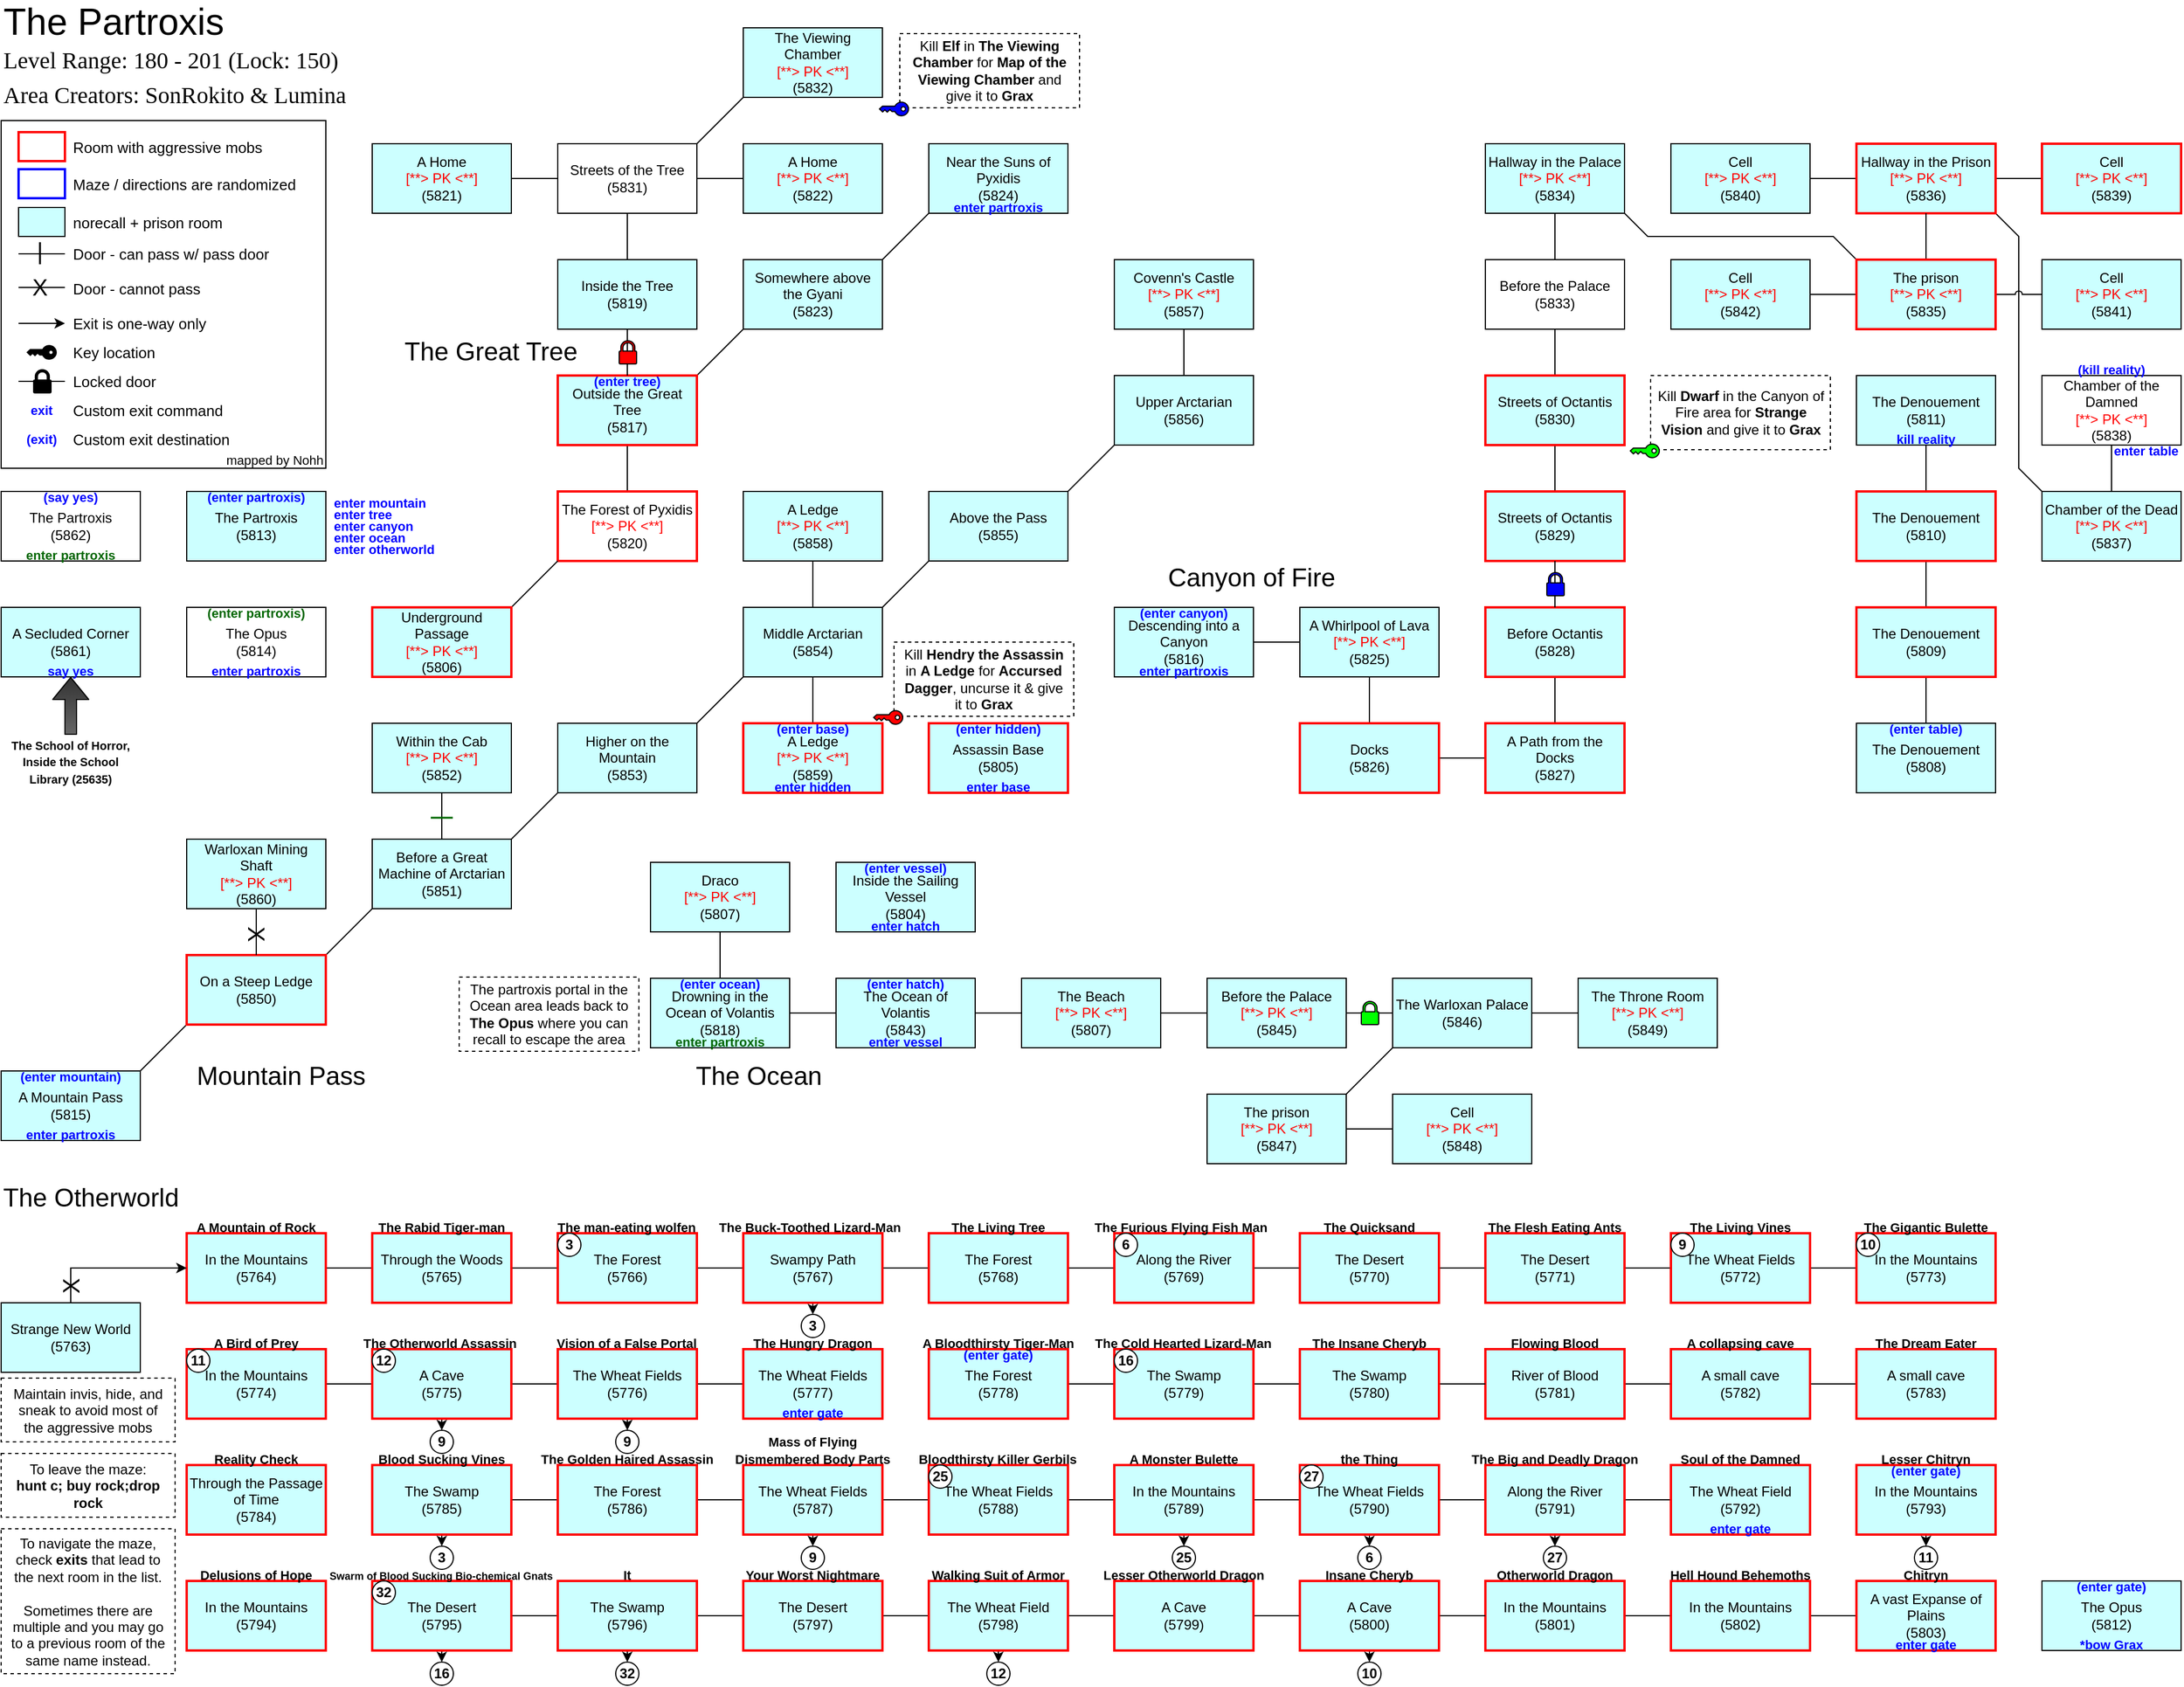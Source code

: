 <mxfile scale="1" border="10">
    <diagram id="X3sNGoU-8sC0jHC4KcqI" name="Page-1">
        <mxGraphModel dx="7014" dy="2739" grid="1" gridSize="5" guides="1" tooltips="1" connect="1" arrows="1" fold="1" page="1" pageScale="1" pageWidth="5300" pageHeight="1600" math="0" shadow="0">
            <root>
                <mxCell id="0"/>
                <mxCell id="1" parent="0"/>
                <mxCell id="309" value="&lt;div style=&quot;font-size: 32px&quot;&gt;The Partroxis&lt;/div&gt;" style="text;html=1;strokeColor=none;fillColor=none;align=left;verticalAlign=middle;whiteSpace=wrap;rounded=0;fontSize=32;fontColor=#000000;" parent="1" vertex="1">
                    <mxGeometry x="-240" y="-180" width="315" height="30" as="geometry"/>
                </mxCell>
                <mxCell id="310" value="&lt;font style=&quot;font-size: 20px&quot; face=&quot;Tahoma&quot;&gt;Level Range: 180 - 201 (Lock: 150)&lt;/font&gt;" style="text;html=1;strokeColor=none;fillColor=none;align=left;verticalAlign=middle;whiteSpace=wrap;rounded=0;" parent="1" vertex="1">
                    <mxGeometry x="-240" y="-143" width="325" height="20" as="geometry"/>
                </mxCell>
                <mxCell id="311" value="&lt;font style=&quot;font-size: 20px&quot; face=&quot;Tahoma&quot;&gt;Area Creators: SonRokito &amp;amp; Lumina&lt;/font&gt;" style="text;html=1;strokeColor=none;fillColor=none;align=left;verticalAlign=middle;whiteSpace=wrap;rounded=0;" parent="1" vertex="1">
                    <mxGeometry x="-240" y="-113" width="335" height="20" as="geometry"/>
                </mxCell>
                <mxCell id="325" value="" style="rounded=0;whiteSpace=wrap;html=1;fontSize=13;strokeWidth=1;fillColor=default;" parent="1" vertex="1">
                    <mxGeometry x="-240" y="-80" width="280" height="300" as="geometry"/>
                </mxCell>
                <mxCell id="326" value="" style="rounded=0;whiteSpace=wrap;html=1;fontSize=13;strokeWidth=2;fillColor=#FFFFFF;strokeColor=#FF0000;container=0;" parent="1" vertex="1">
                    <mxGeometry x="-225" y="-70" width="40" height="25" as="geometry"/>
                </mxCell>
                <mxCell id="327" value="" style="endArrow=none;html=1;rounded=0;shadow=0;sketch=0;fontSize=13;jumpStyle=none;jumpSize=6;verticalAlign=middle;horizontal=1;endFill=0;fillColor=none;gradientColor=none;strokeColor=#000000;" parent="1" edge="1">
                    <mxGeometry relative="1" as="geometry">
                        <mxPoint x="-225" y="35" as="sourcePoint"/>
                        <mxPoint x="-185" y="35" as="targetPoint"/>
                    </mxGeometry>
                </mxCell>
                <mxCell id="328" value="&lt;div style=&quot;font-size: 20px;&quot;&gt;|&lt;/div&gt;" style="edgeLabel;resizable=0;html=1;align=center;verticalAlign=middle;fontSize=20;strokeColor=#630000;strokeWidth=1;fillColor=#FF0000;gradientColor=none;horizontal=1;labelBackgroundColor=none;direction=south;rotation=0;container=0;" parent="327" connectable="0" vertex="1">
                    <mxGeometry relative="1" as="geometry">
                        <mxPoint x="-2" y="-3" as="offset"/>
                    </mxGeometry>
                </mxCell>
                <mxCell id="329" value="" style="endArrow=none;html=1;rounded=0;shadow=0;sketch=0;fontSize=13;jumpStyle=none;jumpSize=6;verticalAlign=middle;horizontal=1;endFill=0;fillColor=none;gradientColor=none;strokeColor=#000000;" parent="1" edge="1">
                    <mxGeometry relative="1" as="geometry">
                        <mxPoint x="-225" y="64" as="sourcePoint"/>
                        <mxPoint x="-185" y="64" as="targetPoint"/>
                    </mxGeometry>
                </mxCell>
                <mxCell id="330" value="&lt;div style=&quot;font-size: 20px&quot;&gt;X&lt;/div&gt;" style="edgeLabel;resizable=0;html=1;align=center;verticalAlign=middle;fontSize=20;strokeColor=#630000;strokeWidth=1;fillColor=#FF0000;gradientColor=none;horizontal=1;labelBackgroundColor=none;direction=south;rotation=0;container=0;" parent="329" connectable="0" vertex="1">
                    <mxGeometry relative="1" as="geometry">
                        <mxPoint x="-2" y="-1" as="offset"/>
                    </mxGeometry>
                </mxCell>
                <mxCell id="331" value="" style="endArrow=classic;html=1;fontSize=13;strokeColor=#000000;fillColor=none;gradientColor=none;endFill=1;" parent="1" edge="1">
                    <mxGeometry width="50" height="50" relative="1" as="geometry">
                        <mxPoint x="-225" y="95" as="sourcePoint"/>
                        <mxPoint x="-185" y="95" as="targetPoint"/>
                    </mxGeometry>
                </mxCell>
                <mxCell id="332" value="Room with aggressive mobs" style="text;html=1;strokeColor=none;fillColor=none;align=left;verticalAlign=middle;whiteSpace=wrap;rounded=0;fontSize=13;container=0;" parent="1" vertex="1">
                    <mxGeometry x="-180" y="-67.5" width="210" height="20" as="geometry"/>
                </mxCell>
                <mxCell id="333" value="Door - can pass w/ pass door" style="text;html=1;strokeColor=none;fillColor=none;align=left;verticalAlign=middle;whiteSpace=wrap;rounded=0;fontSize=13;container=0;" parent="1" vertex="1">
                    <mxGeometry x="-180" y="25" width="210" height="20" as="geometry"/>
                </mxCell>
                <mxCell id="334" value="Door - cannot pass" style="text;html=1;strokeColor=none;fillColor=none;align=left;verticalAlign=middle;whiteSpace=wrap;rounded=0;fontSize=13;container=0;" parent="1" vertex="1">
                    <mxGeometry x="-180" y="55" width="210" height="20" as="geometry"/>
                </mxCell>
                <mxCell id="335" value="Exit is one-way only" style="text;html=1;strokeColor=none;fillColor=none;align=left;verticalAlign=middle;whiteSpace=wrap;rounded=0;fontSize=13;container=0;" parent="1" vertex="1">
                    <mxGeometry x="-180" y="85" width="210" height="20" as="geometry"/>
                </mxCell>
                <mxCell id="338" value="" style="rounded=0;whiteSpace=wrap;html=1;fontSize=13;strokeWidth=2;fillColor=#FFFFFF;strokeColor=#0000FF;container=0;" parent="1" vertex="1">
                    <mxGeometry x="-225" y="-38" width="40" height="25" as="geometry"/>
                </mxCell>
                <mxCell id="339" value="Maze / directions are randomized" style="text;html=1;strokeColor=none;fillColor=none;align=left;verticalAlign=middle;whiteSpace=wrap;rounded=0;fontSize=13;container=0;" parent="1" vertex="1">
                    <mxGeometry x="-180" y="-35.5" width="210" height="20" as="geometry"/>
                </mxCell>
                <mxCell id="340" value="" style="sketch=0;pointerEvents=1;shadow=0;dashed=0;html=1;labelPosition=center;verticalLabelPosition=bottom;verticalAlign=top;outlineConnect=0;align=center;shape=mxgraph.office.security.key_permissions;strokeWidth=1;direction=south;strokeColor=#000000;fillColor=#000000;" parent="1" vertex="1">
                    <mxGeometry x="-217.505" y="114.115" width="25" height="11.79" as="geometry"/>
                </mxCell>
                <mxCell id="341" value="Key location" style="text;html=1;strokeColor=none;fillColor=none;align=left;verticalAlign=middle;whiteSpace=wrap;rounded=0;fontSize=13;container=0;" parent="1" vertex="1">
                    <mxGeometry x="-180" y="110" width="210" height="20" as="geometry"/>
                </mxCell>
                <mxCell id="343" value="" style="endArrow=none;html=1;rounded=0;shadow=0;sketch=0;strokeColor=default;jumpStyle=none;endFill=0;fontFamily=Helvetica;fontColor=#000000;" parent="1" edge="1">
                    <mxGeometry relative="1" as="geometry">
                        <mxPoint x="-225" y="145" as="sourcePoint"/>
                        <mxPoint x="-185" y="145" as="targetPoint"/>
                    </mxGeometry>
                </mxCell>
                <mxCell id="344" value="" style="shape=mxgraph.office.security.lock_protected;html=1;outlineConnect=0;strokeColor=default;strokeWidth=1;fillColor=#000000;fontFamily=Helvetica;fontColor=#000000;" parent="343" vertex="1">
                    <mxGeometry width="15" height="20" relative="1" as="geometry">
                        <mxPoint x="-7" y="-10" as="offset"/>
                    </mxGeometry>
                </mxCell>
                <mxCell id="345" value="Locked door" style="text;html=1;strokeColor=none;fillColor=none;align=left;verticalAlign=middle;whiteSpace=wrap;rounded=0;fontSize=13;container=0;" parent="1" vertex="1">
                    <mxGeometry x="-180" y="135" width="210" height="20" as="geometry"/>
                </mxCell>
                <mxCell id="346" value="&lt;font style=&quot;font-size: 11px&quot; color=&quot;#0000ff&quot;&gt;&lt;b&gt;exit&lt;/b&gt;&lt;/font&gt;" style="text;html=1;strokeColor=none;fillColor=none;align=center;verticalAlign=middle;whiteSpace=wrap;rounded=0;" parent="1" vertex="1">
                    <mxGeometry x="-225" y="162.5" width="40" height="15" as="geometry"/>
                </mxCell>
                <mxCell id="347" value="Custom exit command" style="text;html=1;strokeColor=none;fillColor=none;align=left;verticalAlign=middle;whiteSpace=wrap;rounded=0;fontSize=13;container=0;" parent="1" vertex="1">
                    <mxGeometry x="-180" y="160" width="210" height="20" as="geometry"/>
                </mxCell>
                <mxCell id="348" value="&lt;font style=&quot;font-size: 11px&quot; color=&quot;#0000ff&quot;&gt;&lt;b&gt;(exit)&lt;/b&gt;&lt;/font&gt;" style="text;html=1;strokeColor=none;fillColor=none;align=center;verticalAlign=middle;whiteSpace=wrap;rounded=0;" parent="1" vertex="1">
                    <mxGeometry x="-225" y="187.5" width="40" height="15" as="geometry"/>
                </mxCell>
                <mxCell id="349" value="Custom exit destination" style="text;html=1;strokeColor=none;fillColor=none;align=left;verticalAlign=middle;whiteSpace=wrap;rounded=0;fontSize=13;container=0;" parent="1" vertex="1">
                    <mxGeometry x="-180" y="185" width="210" height="20" as="geometry"/>
                </mxCell>
                <object label="%name%&lt;font color=&quot;#ff0000&quot;&gt;%pk%&lt;/font&gt;&lt;br&gt;(%room%)" placeholders="1" name="The Partroxis" room="5862" tags="nomobs" pk="" healrate="100" manarate="100" sector="Inside" id="351">
                    <mxCell style="rounded=0;whiteSpace=wrap;html=1;" parent="1" vertex="1">
                        <mxGeometry x="-240" y="240.0" width="120" height="60" as="geometry"/>
                    </mxCell>
                </object>
                <object label="%name%&lt;font color=&quot;#ff0000&quot;&gt;%pk%&lt;/font&gt;&lt;br&gt;(%room%)" placeholders="1" name="The Opus" room="5814" tags="nomobs safe prison" pk="" healrate="100" manarate="100" sector="Inside" id="354">
                    <mxCell style="rounded=0;whiteSpace=wrap;html=1;" parent="1" vertex="1">
                        <mxGeometry x="-79.99" y="340.0" width="120" height="60" as="geometry"/>
                    </mxCell>
                </object>
                <object label="%name%&lt;font color=&quot;#ff0000&quot;&gt;%pk%&lt;/font&gt;&lt;br&gt;(%room%)" placeholders="1" name="The Partroxis" room="5813" tags="nomobs norecall prison" pk="" healrate="100" manarate="100" sector="Inside" id="356">
                    <mxCell style="rounded=0;whiteSpace=wrap;html=1;fillColor=#CCFFFF;" parent="1" vertex="1">
                        <mxGeometry x="-79.98" y="240.0" width="120" height="60" as="geometry"/>
                    </mxCell>
                </object>
                <mxCell id="579" value="" style="rounded=0;whiteSpace=wrap;html=1;fontSize=13;strokeWidth=1;fillColor=#CCFFFF;strokeColor=#000000;container=0;" parent="1" vertex="1">
                    <mxGeometry x="-225" y="-5" width="40" height="25" as="geometry"/>
                </mxCell>
                <mxCell id="580" value="norecall + prison room" style="text;html=1;strokeColor=none;fillColor=none;align=left;verticalAlign=middle;whiteSpace=wrap;rounded=0;fontSize=13;container=0;" parent="1" vertex="1">
                    <mxGeometry x="-180" y="-2.5" width="210" height="20" as="geometry"/>
                </mxCell>
                <mxCell id="603" value="mapped by Nohh" style="text;html=1;strokeColor=none;fillColor=none;align=right;verticalAlign=middle;whiteSpace=wrap;rounded=0;fontSize=11;fontStyle=0;fontFamily=Helvetica;" parent="1" vertex="1">
                    <mxGeometry x="-69" y="206" width="109" height="14" as="geometry"/>
                </mxCell>
                <mxCell id="604" value="&lt;font style=&quot;font-size: 11px&quot; color=&quot;#006600&quot;&gt;&lt;b&gt;enter partroxis&lt;/b&gt;&lt;/font&gt;" style="text;html=1;strokeColor=none;fillColor=none;align=center;verticalAlign=middle;whiteSpace=wrap;rounded=0;" parent="1" vertex="1">
                    <mxGeometry x="-240" y="290" width="120" height="10" as="geometry"/>
                </mxCell>
                <mxCell id="605" value="&lt;font style=&quot;font-size: 11px&quot; color=&quot;#0000ff&quot;&gt;&lt;b&gt;enter partroxis&lt;/b&gt;&lt;/font&gt;" style="text;html=1;strokeColor=none;fillColor=none;align=center;verticalAlign=middle;whiteSpace=wrap;rounded=0;" parent="1" vertex="1">
                    <mxGeometry x="-80" y="390" width="120" height="10" as="geometry"/>
                </mxCell>
                <mxCell id="609" value="&lt;font style=&quot;font-size: 11px&quot; color=&quot;#006600&quot;&gt;&lt;b&gt;(enter partroxis)&lt;/b&gt;&lt;/font&gt;" style="text;html=1;strokeColor=none;fillColor=none;align=center;verticalAlign=middle;whiteSpace=wrap;rounded=0;" parent="1" vertex="1">
                    <mxGeometry x="-80" y="340" width="120" height="10" as="geometry"/>
                </mxCell>
                <mxCell id="610" value="&lt;font style=&quot;font-size: 11px&quot; color=&quot;#0000ff&quot;&gt;&lt;b&gt;(enter partroxis)&lt;/b&gt;&lt;/font&gt;" style="text;html=1;strokeColor=none;fillColor=none;align=center;verticalAlign=middle;whiteSpace=wrap;rounded=0;" parent="1" vertex="1">
                    <mxGeometry x="-79.99" y="240" width="120" height="10" as="geometry"/>
                </mxCell>
                <object label="%name%&lt;font color=&quot;#ff0000&quot;&gt;%pk%&lt;/font&gt;&lt;br&gt;(%room%)" placeholders="1" name="A Secluded Corner" room="5861" tags="nomobs safe norecall prison" pk="" healrate="100" manarate="100" sector="Inside" id="611">
                    <mxCell style="rounded=0;whiteSpace=wrap;html=1;fillColor=#CCFFFF;" parent="1" vertex="1">
                        <mxGeometry x="-240" y="340.0" width="120" height="60" as="geometry"/>
                    </mxCell>
                </object>
                <mxCell id="612" value="&lt;font style=&quot;font-size: 11px&quot; color=&quot;#0000ff&quot;&gt;&lt;b&gt;say yes&lt;/b&gt;&lt;/font&gt;" style="text;html=1;strokeColor=none;fillColor=none;align=center;verticalAlign=middle;whiteSpace=wrap;rounded=0;" parent="1" vertex="1">
                    <mxGeometry x="-240" y="390" width="120" height="10" as="geometry"/>
                </mxCell>
                <mxCell id="613" value="&lt;b&gt;&lt;font style=&quot;font-size: 10px&quot;&gt;The School of Horror, Inside the School Library (25635)&lt;/font&gt;&lt;/b&gt;" style="text;html=1;strokeColor=none;fillColor=none;align=center;verticalAlign=middle;whiteSpace=wrap;rounded=0;" parent="1" vertex="1">
                    <mxGeometry x="-240" y="450" width="120" height="45" as="geometry"/>
                </mxCell>
                <mxCell id="614" value="" style="endArrow=classic;html=1;exitX=0.5;exitY=0;exitDx=0;exitDy=0;shape=flexArrow;fillColor=#333333;gradientColor=#666666;edgeStyle=elbowEdgeStyle;entryX=0.5;entryY=1;entryDx=0;entryDy=0;" parent="1" source="613" target="611" edge="1">
                    <mxGeometry width="50" height="50" relative="1" as="geometry">
                        <mxPoint x="80" y="904" as="sourcePoint"/>
                        <mxPoint x="-95" y="425" as="targetPoint"/>
                        <Array as="points">
                            <mxPoint x="-180" y="450"/>
                            <mxPoint x="-20" y="445"/>
                        </Array>
                    </mxGeometry>
                </mxCell>
                <mxCell id="615" value="&lt;font style=&quot;font-size: 11px&quot; color=&quot;#0000ff&quot;&gt;&lt;b&gt;(say yes)&lt;/b&gt;&lt;/font&gt;" style="text;html=1;strokeColor=none;fillColor=none;align=center;verticalAlign=middle;whiteSpace=wrap;rounded=0;" parent="1" vertex="1">
                    <mxGeometry x="-240" y="240" width="120" height="10" as="geometry"/>
                </mxCell>
                <mxCell id="616" value="&lt;font style=&quot;font-size: 11px&quot; color=&quot;#0000ff&quot;&gt;&lt;b&gt;enter otherworld&lt;br&gt;&lt;/b&gt;&lt;/font&gt;" style="text;html=1;strokeColor=none;fillColor=none;align=left;verticalAlign=middle;whiteSpace=wrap;rounded=0;" parent="1" vertex="1">
                    <mxGeometry x="45.02" y="285" width="95" height="10" as="geometry"/>
                </mxCell>
                <mxCell id="617" value="&lt;font style=&quot;font-size: 11px&quot; color=&quot;#0000ff&quot;&gt;&lt;b&gt;enter ocean&lt;br&gt;&lt;/b&gt;&lt;/font&gt;" style="text;html=1;strokeColor=none;fillColor=none;align=left;verticalAlign=middle;whiteSpace=wrap;rounded=0;" parent="1" vertex="1">
                    <mxGeometry x="45.02" y="275" width="95" height="10" as="geometry"/>
                </mxCell>
                <mxCell id="618" value="&lt;font style=&quot;font-size: 11px&quot; color=&quot;#0000ff&quot;&gt;&lt;b&gt;enter tree&lt;br&gt;&lt;/b&gt;&lt;/font&gt;" style="text;html=1;strokeColor=none;fillColor=none;align=left;verticalAlign=middle;whiteSpace=wrap;rounded=0;" parent="1" vertex="1">
                    <mxGeometry x="45.02" y="255" width="95" height="10" as="geometry"/>
                </mxCell>
                <mxCell id="619" value="&lt;font style=&quot;font-size: 11px&quot; color=&quot;#0000ff&quot;&gt;&lt;b&gt;enter canyon&lt;br&gt;&lt;/b&gt;&lt;/font&gt;" style="text;html=1;strokeColor=none;fillColor=none;align=left;verticalAlign=middle;whiteSpace=wrap;rounded=0;" parent="1" vertex="1">
                    <mxGeometry x="45.02" y="265" width="95" height="10" as="geometry"/>
                </mxCell>
                <mxCell id="620" value="&lt;font style=&quot;font-size: 11px&quot; color=&quot;#0000ff&quot;&gt;&lt;b&gt;enter mountain&lt;br&gt;&lt;/b&gt;&lt;/font&gt;" style="text;html=1;strokeColor=none;fillColor=none;align=left;verticalAlign=middle;whiteSpace=wrap;rounded=0;" parent="1" vertex="1">
                    <mxGeometry x="45.02" y="245" width="95" height="10" as="geometry"/>
                </mxCell>
                <object label="%name%&lt;font color=&quot;#ff0000&quot;&gt;%pk%&lt;/font&gt;&lt;br&gt;(%room%)" placeholders="1" name="A Mountain Pass" room="5815" tags="norecall prison" pk="" healrate="100" manarate="100" sector="Inside" id="621">
                    <mxCell style="rounded=0;whiteSpace=wrap;html=1;fillColor=#CCFFFF;strokeWidth=1;" parent="1" vertex="1">
                        <mxGeometry x="-240.01" y="740.0" width="120" height="60" as="geometry"/>
                    </mxCell>
                </object>
                <mxCell id="624" style="edgeStyle=none;html=1;exitX=1;exitY=0;exitDx=0;exitDy=0;entryX=0;entryY=1;entryDx=0;entryDy=0;fontSize=10;fontColor=#006600;rounded=0;endArrow=none;endFill=0;" parent="1" source="621" target="623" edge="1">
                    <mxGeometry relative="1" as="geometry"/>
                </mxCell>
                <mxCell id="622" value="&lt;font style=&quot;font-size: 11px&quot; color=&quot;#0000ff&quot;&gt;&lt;b&gt;(enter mountain)&lt;/b&gt;&lt;/font&gt;" style="text;html=1;strokeColor=none;fillColor=none;align=center;verticalAlign=middle;whiteSpace=wrap;rounded=0;" parent="1" vertex="1">
                    <mxGeometry x="-240.01" y="740" width="120" height="10" as="geometry"/>
                </mxCell>
                <mxCell id="630" style="edgeStyle=none;rounded=0;html=1;exitX=1;exitY=0;exitDx=0;exitDy=0;entryX=0;entryY=1;entryDx=0;entryDy=0;fontSize=10;fontColor=#006600;endArrow=none;endFill=0;" parent="1" source="623" target="629" edge="1">
                    <mxGeometry relative="1" as="geometry"/>
                </mxCell>
                <object label="%name%&lt;font color=&quot;#ff0000&quot;&gt;%pk%&lt;/font&gt;&lt;br&gt;(%room%)" placeholders="1" name="On a Steep Ledge" room="5850" tags="norecall prison" pk="" healrate="100" manarate="100" sector="Inside" id="623">
                    <mxCell style="rounded=0;whiteSpace=wrap;html=1;fillColor=#CCFFFF;strokeWidth=2;strokeColor=#FF0000;" parent="1" vertex="1">
                        <mxGeometry x="-80" y="640.0" width="120" height="60" as="geometry"/>
                    </mxCell>
                </object>
                <object label="%name%&lt;font color=&quot;#ff0000&quot;&gt;%pk%&lt;/font&gt;&lt;br&gt;(%room%)" placeholders="1" name="Warloxan Mining Shaft" room="5860" tags="norecall prison pk" pk="&#10;[**&gt; PK &lt;**]" healrate="100" manarate="100" sector="Inside" id="626">
                    <mxCell style="rounded=0;whiteSpace=wrap;html=1;fillColor=#CCFFFF;" parent="1" vertex="1">
                        <mxGeometry x="-80" y="540.0" width="120" height="60" as="geometry"/>
                    </mxCell>
                </object>
                <mxCell id="627" value="" style="endArrow=none;html=1;rounded=0;shadow=0;sketch=0;fontSize=13;strokeColor=default;jumpStyle=none;jumpSize=6;verticalAlign=middle;horizontal=1;endFill=0;entryX=0.5;entryY=1;entryDx=0;entryDy=0;exitX=0.5;exitY=0;exitDx=0;exitDy=0;" parent="1" source="623" target="626" edge="1">
                    <mxGeometry relative="1" as="geometry">
                        <mxPoint x="-725" y="595.45" as="sourcePoint"/>
                        <mxPoint x="-620.0" y="595" as="targetPoint"/>
                    </mxGeometry>
                </mxCell>
                <mxCell id="628" value="&lt;div style=&quot;font-size: 20px&quot;&gt;X&lt;/div&gt;" style="edgeLabel;resizable=0;html=1;align=center;verticalAlign=middle;fontSize=20;strokeColor=#630000;strokeWidth=1;fillColor=#FF0000;gradientColor=none;horizontal=1;labelBackgroundColor=none;direction=south;rotation=90;" parent="627" connectable="0" vertex="1">
                    <mxGeometry relative="1" as="geometry">
                        <mxPoint x="1" y="1" as="offset"/>
                    </mxGeometry>
                </mxCell>
                <mxCell id="635" style="edgeStyle=none;rounded=0;html=1;exitX=1;exitY=0;exitDx=0;exitDy=0;entryX=0;entryY=1;entryDx=0;entryDy=0;fontSize=10;fontColor=#006600;endArrow=none;endFill=0;" parent="1" source="629" target="634" edge="1">
                    <mxGeometry relative="1" as="geometry"/>
                </mxCell>
                <object label="%name%&lt;font color=&quot;#ff0000&quot;&gt;%pk%&lt;/font&gt;&lt;br&gt;(%room%)" placeholders="1" name="Before a Great Machine of Arctarian" room="5851" tags="norecall prison" pk="" healrate="100" manarate="100" sector="Inside" id="629">
                    <mxCell style="rounded=0;whiteSpace=wrap;html=1;fillColor=#CCFFFF;" parent="1" vertex="1">
                        <mxGeometry x="80" y="540.0" width="120" height="60" as="geometry"/>
                    </mxCell>
                </object>
                <object label="%name%&lt;font color=&quot;#ff0000&quot;&gt;%pk%&lt;/font&gt;&lt;br&gt;(%room%)" placeholders="1" name="Within the Cab" room="5852" tags="norecall prison pk" pk="&#10;[**&gt; PK &lt;**]" healrate="100" manarate="100" sector="Inside" id="631">
                    <mxCell style="rounded=0;whiteSpace=wrap;html=1;fillColor=#CCFFFF;" parent="1" vertex="1">
                        <mxGeometry x="80" y="440.0" width="120" height="60" as="geometry"/>
                    </mxCell>
                </object>
                <mxCell id="632" value="" style="endArrow=none;html=1;rounded=0;shadow=0;sketch=0;fontSize=13;strokeColor=default;jumpStyle=none;jumpSize=6;verticalAlign=middle;horizontal=1;endFill=0;fontColor=#006600;entryX=0.5;entryY=1;entryDx=0;entryDy=0;exitX=0.5;exitY=0;exitDx=0;exitDy=0;" parent="1" source="629" target="631" edge="1">
                    <mxGeometry relative="1" as="geometry">
                        <mxPoint x="3" y="560" as="sourcePoint"/>
                        <mxPoint x="3" y="520" as="targetPoint"/>
                    </mxGeometry>
                </mxCell>
                <mxCell id="633" value="&lt;div style=&quot;font-size: 20px;&quot;&gt;|&lt;/div&gt;" style="edgeLabel;resizable=0;html=1;align=center;verticalAlign=middle;fontSize=20;strokeColor=#630000;strokeWidth=1;fillColor=#FF0000;gradientColor=none;horizontal=1;labelBackgroundColor=none;direction=south;rotation=-90;fontColor=#006600;" parent="632" connectable="0" vertex="1">
                    <mxGeometry relative="1" as="geometry">
                        <mxPoint x="-3" y="2" as="offset"/>
                    </mxGeometry>
                </mxCell>
                <mxCell id="637" style="edgeStyle=none;rounded=0;html=1;exitX=1;exitY=0;exitDx=0;exitDy=0;entryX=0;entryY=1;entryDx=0;entryDy=0;fontSize=10;fontColor=#006600;endArrow=none;endFill=0;" parent="1" source="634" target="636" edge="1">
                    <mxGeometry relative="1" as="geometry"/>
                </mxCell>
                <object label="%name%&lt;font color=&quot;#ff0000&quot;&gt;%pk%&lt;/font&gt;&lt;br&gt;(%room%)" placeholders="1" name="Higher on the Mountain" room="5853" tags="norecall prison" pk="" healrate="100" manarate="100" sector="Inside" id="634">
                    <mxCell style="rounded=0;whiteSpace=wrap;html=1;fillColor=#CCFFFF;" parent="1" vertex="1">
                        <mxGeometry x="240" y="440.0" width="120" height="60" as="geometry"/>
                    </mxCell>
                </object>
                <mxCell id="639" style="edgeStyle=none;rounded=0;html=1;exitX=0.5;exitY=0;exitDx=0;exitDy=0;entryX=0.5;entryY=1;entryDx=0;entryDy=0;fontSize=10;fontColor=#006600;endArrow=none;endFill=0;" parent="1" source="636" target="638" edge="1">
                    <mxGeometry relative="1" as="geometry"/>
                </mxCell>
                <mxCell id="643" style="edgeStyle=none;rounded=0;html=1;exitX=1;exitY=0;exitDx=0;exitDy=0;entryX=0;entryY=1;entryDx=0;entryDy=0;fontSize=10;fontColor=#006600;endArrow=none;endFill=0;" parent="1" source="636" target="642" edge="1">
                    <mxGeometry relative="1" as="geometry"/>
                </mxCell>
                <object label="%name%&lt;font color=&quot;#ff0000&quot;&gt;%pk%&lt;/font&gt;&lt;br&gt;(%room%)" placeholders="1" name="Middle Arctarian" room="5854" tags="norecall prison" pk="" healrate="100" manarate="100" sector="Inside" id="636">
                    <mxCell style="rounded=0;whiteSpace=wrap;html=1;fillColor=#CCFFFF;" parent="1" vertex="1">
                        <mxGeometry x="400" y="340.0" width="120" height="60" as="geometry"/>
                    </mxCell>
                </object>
                <object label="%name%&lt;font color=&quot;#ff0000&quot;&gt;%pk%&lt;/font&gt;&lt;br&gt;(%room%)" placeholders="1" name="A Ledge" room="5858" tags="norecall prison pk" pk="&#10;[**&gt; PK &lt;**]" healrate="100" manarate="100" sector="Inside" id="638">
                    <mxCell style="rounded=0;whiteSpace=wrap;html=1;fillColor=#CCFFFF;" parent="1" vertex="1">
                        <mxGeometry x="400" y="240.0" width="120" height="60" as="geometry"/>
                    </mxCell>
                </object>
                <mxCell id="641" style="edgeStyle=none;rounded=0;html=1;exitX=0.5;exitY=0;exitDx=0;exitDy=0;entryX=0.5;entryY=1;entryDx=0;entryDy=0;fontSize=10;fontColor=#006600;endArrow=none;endFill=0;" parent="1" source="640" target="636" edge="1">
                    <mxGeometry relative="1" as="geometry">
                        <mxPoint x="460" y="440" as="sourcePoint"/>
                    </mxGeometry>
                </mxCell>
                <object label="%name%&lt;font color=&quot;#ff0000&quot;&gt;%pk%&lt;/font&gt;&lt;br&gt;(%room%)" placeholders="1" name="A Ledge" room="5859" tags="norecall prison pk" pk="&#10;[**&gt; PK &lt;**]" healrate="100" manarate="100" sector="Inside" id="640">
                    <mxCell style="rounded=0;whiteSpace=wrap;html=1;fillColor=#CCFFFF;strokeColor=#FF0000;strokeWidth=2;" parent="1" vertex="1">
                        <mxGeometry x="400" y="440.0" width="120" height="60" as="geometry"/>
                    </mxCell>
                </object>
                <mxCell id="645" style="edgeStyle=none;rounded=0;html=1;exitX=1;exitY=0;exitDx=0;exitDy=0;entryX=0;entryY=1;entryDx=0;entryDy=0;fontSize=10;fontColor=#006600;endArrow=none;endFill=0;" parent="1" source="642" target="644" edge="1">
                    <mxGeometry relative="1" as="geometry"/>
                </mxCell>
                <object label="%name%&lt;font color=&quot;#ff0000&quot;&gt;%pk%&lt;/font&gt;&lt;br&gt;(%room%)" placeholders="1" name="Above the Pass" room="5855" tags="norecall prison" pk="" healrate="100" manarate="100" sector="Inside" id="642">
                    <mxCell style="rounded=0;whiteSpace=wrap;html=1;fillColor=#CCFFFF;" parent="1" vertex="1">
                        <mxGeometry x="560" y="240.0" width="120" height="60" as="geometry"/>
                    </mxCell>
                </object>
                <mxCell id="647" style="edgeStyle=none;rounded=0;html=1;exitX=0.5;exitY=0;exitDx=0;exitDy=0;entryX=0.5;entryY=1;entryDx=0;entryDy=0;fontSize=10;fontColor=#006600;endArrow=none;endFill=0;" parent="1" source="644" target="646" edge="1">
                    <mxGeometry relative="1" as="geometry"/>
                </mxCell>
                <object label="%name%&lt;font color=&quot;#ff0000&quot;&gt;%pk%&lt;/font&gt;&lt;br&gt;(%room%)" placeholders="1" name="Upper Arctarian" room="5856" tags="norecall prison" pk="" healrate="100" manarate="100" sector="Inside" id="644">
                    <mxCell style="rounded=0;whiteSpace=wrap;html=1;fillColor=#CCFFFF;" parent="1" vertex="1">
                        <mxGeometry x="720" y="140.0" width="120" height="60" as="geometry"/>
                    </mxCell>
                </object>
                <object label="%name%&lt;font color=&quot;#ff0000&quot;&gt;%pk%&lt;/font&gt;&lt;br&gt;(%room%)" placeholders="1" name="Covenn's Castle" room="5857" tags="norecall prison pk" pk="&#10;[**&gt; PK &lt;**]" healrate="100" manarate="100" sector="Inside" id="646">
                    <mxCell style="rounded=0;whiteSpace=wrap;html=1;fillColor=#CCFFFF;" parent="1" vertex="1">
                        <mxGeometry x="720" y="40.0" width="120" height="60" as="geometry"/>
                    </mxCell>
                </object>
                <mxCell id="648" value="&lt;font style=&quot;font-size: 11px&quot; color=&quot;#0000ff&quot;&gt;&lt;b&gt;enter partroxis&lt;/b&gt;&lt;/font&gt;" style="text;html=1;strokeColor=none;fillColor=none;align=center;verticalAlign=middle;whiteSpace=wrap;rounded=0;" parent="1" vertex="1">
                    <mxGeometry x="-240" y="790" width="120" height="10" as="geometry"/>
                </mxCell>
                <mxCell id="662" style="edgeStyle=none;rounded=0;html=1;exitX=0.5;exitY=1;exitDx=0;exitDy=0;entryX=0.5;entryY=0;entryDx=0;entryDy=0;fontSize=10;fontColor=#006600;endArrow=none;endFill=0;" parent="1" source="649" target="661" edge="1">
                    <mxGeometry relative="1" as="geometry"/>
                </mxCell>
                <mxCell id="666" style="edgeStyle=none;rounded=0;html=1;exitX=1;exitY=0;exitDx=0;exitDy=0;entryX=0;entryY=1;entryDx=0;entryDy=0;fontSize=10;fontColor=#006600;endArrow=none;endFill=0;" parent="1" source="649" target="665" edge="1">
                    <mxGeometry relative="1" as="geometry"/>
                </mxCell>
                <object label="%name%&lt;font color=&quot;#ff0000&quot;&gt;%pk%&lt;/font&gt;&lt;br&gt;(%room%)" placeholders="1" name="Outside the Great Tree" room="5817" tags="norecall prison" pk="" healrate="100" manarate="100" sector="Inside" id="649">
                    <mxCell style="rounded=0;whiteSpace=wrap;html=1;fillColor=#CCFFFF;strokeColor=#FF0000;strokeWidth=2;" parent="1" vertex="1">
                        <mxGeometry x="240" y="140.0" width="120" height="60" as="geometry"/>
                    </mxCell>
                </object>
                <mxCell id="650" value="" style="endArrow=none;html=1;rounded=0;shadow=0;sketch=0;strokeColor=default;jumpStyle=none;exitX=0.5;exitY=0;exitDx=0;exitDy=0;entryX=0.5;entryY=1;entryDx=0;entryDy=0;endFill=0;fontSize=10;fontColor=#006600;" parent="1" source="649" target="652" edge="1">
                    <mxGeometry relative="1" as="geometry">
                        <mxPoint x="-5" y="200" as="sourcePoint"/>
                        <mxPoint x="175" y="200" as="targetPoint"/>
                    </mxGeometry>
                </mxCell>
                <mxCell id="651" value="" style="shape=mxgraph.office.security.lock_protected;html=1;outlineConnect=0;strokeColor=default;strokeWidth=1;fillColor=#FF0000;fontSize=10;fontColor=#006600;" parent="650" vertex="1">
                    <mxGeometry width="15" height="20" relative="1" as="geometry">
                        <mxPoint x="-7" y="-10" as="offset"/>
                    </mxGeometry>
                </mxCell>
                <mxCell id="654" style="edgeStyle=none;rounded=0;html=1;exitX=0.5;exitY=0;exitDx=0;exitDy=0;entryX=0.5;entryY=1;entryDx=0;entryDy=0;fontSize=10;fontColor=#006600;endArrow=none;endFill=0;" parent="1" source="652" target="653" edge="1">
                    <mxGeometry relative="1" as="geometry"/>
                </mxCell>
                <object label="%name%&lt;font color=&quot;#ff0000&quot;&gt;%pk%&lt;/font&gt;&lt;br&gt;(%room%)" placeholders="1" name="Inside the Tree" room="5819" tags="norecall prison" pk="" healrate="100" manarate="100" sector="City" id="652">
                    <mxCell style="rounded=0;whiteSpace=wrap;html=1;fillColor=#CCFFFF;" parent="1" vertex="1">
                        <mxGeometry x="240" y="40.0" width="120" height="60" as="geometry"/>
                    </mxCell>
                </object>
                <mxCell id="656" value="" style="edgeStyle=none;rounded=0;html=1;fontSize=10;fontColor=#006600;endArrow=none;endFill=0;" parent="1" source="653" target="655" edge="1">
                    <mxGeometry relative="1" as="geometry"/>
                </mxCell>
                <mxCell id="658" value="" style="edgeStyle=none;rounded=0;html=1;fontSize=10;fontColor=#006600;endArrow=none;endFill=0;" parent="1" source="653" target="657" edge="1">
                    <mxGeometry relative="1" as="geometry"/>
                </mxCell>
                <mxCell id="660" style="edgeStyle=none;rounded=0;html=1;exitX=1;exitY=0;exitDx=0;exitDy=0;entryX=0;entryY=1;entryDx=0;entryDy=0;fontSize=10;fontColor=#006600;endArrow=none;endFill=0;" parent="1" source="653" target="659" edge="1">
                    <mxGeometry relative="1" as="geometry"/>
                </mxCell>
                <object label="%name%&lt;font color=&quot;#ff0000&quot;&gt;%pk%&lt;/font&gt;&lt;br&gt;(%room%)" placeholders="1" name="Streets of the Tree" room="5831" tags="nomobs prison" pk="" healrate="100" manarate="100" sector="City" id="653">
                    <mxCell style="rounded=0;whiteSpace=wrap;html=1;fillColor=#FFFFFF;" parent="1" vertex="1">
                        <mxGeometry x="240" y="-60.0" width="120" height="60" as="geometry"/>
                    </mxCell>
                </object>
                <object label="%name%&lt;font color=&quot;#ff0000&quot;&gt;%pk%&lt;/font&gt;&lt;br&gt;(%room%)" placeholders="1" name="A Home" room="5821" tags="norecall prison pk" pk="&#10;[**&gt; PK &lt;**]" healrate="100" manarate="100" sector="Inside" id="655">
                    <mxCell style="rounded=0;whiteSpace=wrap;html=1;fillColor=#CCFFFF;" parent="1" vertex="1">
                        <mxGeometry x="80" y="-60.0" width="120" height="60" as="geometry"/>
                    </mxCell>
                </object>
                <object label="%name%&lt;font color=&quot;#ff0000&quot;&gt;%pk%&lt;/font&gt;&lt;br&gt;(%room%)" placeholders="1" name="A Home" room="5822" tags="norecall prison pk" pk="&#10;[**&gt; PK &lt;**]" healrate="100" manarate="100" sector="Inside" id="657">
                    <mxCell style="rounded=0;whiteSpace=wrap;html=1;fillColor=#CCFFFF;" parent="1" vertex="1">
                        <mxGeometry x="400" y="-60.0" width="120" height="60" as="geometry"/>
                    </mxCell>
                </object>
                <object label="%name%&lt;font color=&quot;#ff0000&quot;&gt;%pk%&lt;/font&gt;&lt;br&gt;(%room%)" placeholders="1" name="The Viewing Chamber" room="5832" tags="norecall prison pk" pk="&#10;[**&gt; PK &lt;**]" healrate="100" manarate="100" sector="Inside" id="659">
                    <mxCell style="rounded=0;whiteSpace=wrap;html=1;fillColor=#CCFFFF;" parent="1" vertex="1">
                        <mxGeometry x="400" y="-160.0" width="120" height="60" as="geometry"/>
                    </mxCell>
                </object>
                <object label="%name%&lt;font color=&quot;#ff0000&quot;&gt;%pk%&lt;/font&gt;&lt;br&gt;(%room%)" placeholders="1" name="The Forest of Pyxidis" room="5820" tags="prison pk" pk="&#10;[**&gt; PK &lt;**]" healrate="100" manarate="100" sector="Forest" id="661">
                    <mxCell style="rounded=0;whiteSpace=wrap;html=1;fillColor=#FFFFFF;strokeColor=#FF0000;strokeWidth=2;" parent="1" vertex="1">
                        <mxGeometry x="240" y="240.0" width="120" height="60" as="geometry"/>
                    </mxCell>
                </object>
                <mxCell id="664" style="edgeStyle=none;rounded=0;html=1;exitX=1;exitY=0;exitDx=0;exitDy=0;entryX=0;entryY=1;entryDx=0;entryDy=0;fontSize=10;fontColor=#006600;endArrow=none;endFill=0;" parent="1" source="663" target="661" edge="1">
                    <mxGeometry relative="1" as="geometry"/>
                </mxCell>
                <object label="%name%&lt;font color=&quot;#ff0000&quot;&gt;%pk%&lt;/font&gt;&lt;br&gt;(%room%)" placeholders="1" name="Underground Passage" room="5806" tags="nomobs norecall prison pk" pk="&#10;[**&gt; PK &lt;**]" healrate="100" manarate="100" sector="Inside" id="663">
                    <mxCell style="rounded=0;whiteSpace=wrap;html=1;fillColor=#CCFFFF;strokeColor=#FF0000;strokeWidth=2;" parent="1" vertex="1">
                        <mxGeometry x="80" y="340.0" width="120" height="60" as="geometry"/>
                    </mxCell>
                </object>
                <mxCell id="668" style="edgeStyle=none;rounded=0;html=1;exitX=1;exitY=0;exitDx=0;exitDy=0;entryX=0;entryY=1;entryDx=0;entryDy=0;fontSize=10;fontColor=#006600;endArrow=none;endFill=0;" parent="1" source="665" target="667" edge="1">
                    <mxGeometry relative="1" as="geometry"/>
                </mxCell>
                <object label="%name%&lt;font color=&quot;#ff0000&quot;&gt;%pk%&lt;/font&gt;&lt;br&gt;(%room%)" placeholders="1" name="Somewhere above the Gyani" room="5823" tags="norecall prison" pk="" healrate="100" manarate="100" sector="Air" id="665">
                    <mxCell style="rounded=0;whiteSpace=wrap;html=1;fillColor=#CCFFFF;" parent="1" vertex="1">
                        <mxGeometry x="400" y="40.0" width="120" height="60" as="geometry"/>
                    </mxCell>
                </object>
                <object label="%name%&lt;font color=&quot;#ff0000&quot;&gt;%pk%&lt;/font&gt;&lt;br&gt;(%room%)" placeholders="1" name="Near the Suns of Pyxidis" room="5824" tags="norecall prison" pk="" healrate="-100" manarate="-100" sector="Air" id="667">
                    <mxCell style="rounded=0;whiteSpace=wrap;html=1;fillColor=#CCFFFF;" parent="1" vertex="1">
                        <mxGeometry x="560" y="-60.0" width="120" height="60" as="geometry"/>
                    </mxCell>
                </object>
                <mxCell id="669" value="&lt;font style=&quot;font-size: 11px&quot; color=&quot;#0000ff&quot;&gt;&lt;b&gt;enter partroxis&lt;/b&gt;&lt;/font&gt;" style="text;html=1;strokeColor=none;fillColor=none;align=center;verticalAlign=middle;whiteSpace=wrap;rounded=0;" parent="1" vertex="1">
                    <mxGeometry x="560" y="-10" width="120" height="10" as="geometry"/>
                </mxCell>
                <mxCell id="672" value="" style="edgeStyle=none;rounded=0;html=1;fontSize=10;fontColor=#006600;endArrow=none;endFill=0;" parent="1" source="670" target="671" edge="1">
                    <mxGeometry relative="1" as="geometry"/>
                </mxCell>
                <object label="%name%&lt;font color=&quot;#ff0000&quot;&gt;%pk%&lt;/font&gt;&lt;br&gt;(%room%)" placeholders="1" name="Descending into a Canyon" room="5816" tags="norecall prison" pk="" healrate="-100" manarate="-100" sector="Ocean" id="670">
                    <mxCell style="rounded=0;whiteSpace=wrap;html=1;fillColor=#CCFFFF;strokeWidth=1;" parent="1" vertex="1">
                        <mxGeometry x="720" y="340.0" width="120" height="60" as="geometry"/>
                    </mxCell>
                </object>
                <mxCell id="674" value="" style="edgeStyle=none;rounded=0;html=1;fontSize=10;fontColor=#006600;endArrow=none;endFill=0;" parent="1" source="671" target="673" edge="1">
                    <mxGeometry relative="1" as="geometry"/>
                </mxCell>
                <object label="%name%&lt;font color=&quot;#ff0000&quot;&gt;%pk%&lt;/font&gt;&lt;br&gt;(%room%)" placeholders="1" name="A Whirlpool of Lava" room="5825" tags="norecall prison pk" pk="&#10;[**&gt; PK &lt;**]" healrate="-100" manarate="-100" sector="Ocean" id="671">
                    <mxCell style="rounded=0;whiteSpace=wrap;html=1;fillColor=#CCFFFF;" parent="1" vertex="1">
                        <mxGeometry x="880" y="340.0" width="120" height="60" as="geometry"/>
                    </mxCell>
                </object>
                <mxCell id="680" value="" style="edgeStyle=none;rounded=0;html=1;fontSize=10;fontColor=#006600;endArrow=none;endFill=0;" parent="1" source="673" target="679" edge="1">
                    <mxGeometry relative="1" as="geometry"/>
                </mxCell>
                <object label="%name%&lt;font color=&quot;#ff0000&quot;&gt;%pk%&lt;/font&gt;&lt;br&gt;(%room%)" placeholders="1" name="Docks" room="5826" tags="norecall prison" pk="" healrate="100" manarate="100" sector="Inside" id="673">
                    <mxCell style="rounded=0;whiteSpace=wrap;html=1;fillColor=#CCFFFF;strokeColor=#FF0000;strokeWidth=2;" parent="1" vertex="1">
                        <mxGeometry x="880" y="440.0" width="120" height="60" as="geometry"/>
                    </mxCell>
                </object>
                <mxCell id="675" value="&lt;font style=&quot;font-size: 11px&quot; color=&quot;#0000ff&quot;&gt;&lt;b&gt;enter partroxis&lt;/b&gt;&lt;/font&gt;" style="text;html=1;strokeColor=none;fillColor=none;align=center;verticalAlign=middle;whiteSpace=wrap;rounded=0;" parent="1" vertex="1">
                    <mxGeometry x="720" y="390" width="120" height="10" as="geometry"/>
                </mxCell>
                <mxCell id="677" value="&lt;font style=&quot;font-size: 11px&quot; color=&quot;#0000ff&quot;&gt;&lt;b&gt;(enter tree)&lt;/b&gt;&lt;/font&gt;" style="text;html=1;strokeColor=none;fillColor=none;align=center;verticalAlign=middle;whiteSpace=wrap;rounded=0;" parent="1" vertex="1">
                    <mxGeometry x="239.99" y="140" width="120" height="10" as="geometry"/>
                </mxCell>
                <mxCell id="678" value="&lt;font style=&quot;font-size: 11px&quot; color=&quot;#0000ff&quot;&gt;&lt;b&gt;(enter canyon)&lt;/b&gt;&lt;/font&gt;" style="text;html=1;strokeColor=none;fillColor=none;align=center;verticalAlign=middle;whiteSpace=wrap;rounded=0;" parent="1" vertex="1">
                    <mxGeometry x="720" y="340" width="120" height="10" as="geometry"/>
                </mxCell>
                <mxCell id="682" value="" style="edgeStyle=none;rounded=0;html=1;fontSize=10;fontColor=#006600;endArrow=none;endFill=0;" parent="1" source="679" target="681" edge="1">
                    <mxGeometry relative="1" as="geometry"/>
                </mxCell>
                <object label="%name%&lt;font color=&quot;#ff0000&quot;&gt;%pk%&lt;/font&gt;&lt;br&gt;(%room%)" placeholders="1" name="A Path from the Docks" room="5827" tags="norecall prison" pk="" healrate="100" manarate="100" sector="Inside" id="679">
                    <mxCell style="rounded=0;whiteSpace=wrap;html=1;fillColor=#CCFFFF;strokeColor=#FF0000;strokeWidth=2;" parent="1" vertex="1">
                        <mxGeometry x="1040" y="440.0" width="120" height="60" as="geometry"/>
                    </mxCell>
                </object>
                <object label="%name%&lt;font color=&quot;#ff0000&quot;&gt;%pk%&lt;/font&gt;&lt;br&gt;(%room%)" placeholders="1" name="Before Octantis" room="5828" tags="norecall prison" pk="" healrate="100" manarate="100" sector="Inside" id="681">
                    <mxCell style="rounded=0;whiteSpace=wrap;html=1;fillColor=#CCFFFF;strokeColor=#FF0000;strokeWidth=2;" parent="1" vertex="1">
                        <mxGeometry x="1040" y="340.0" width="120" height="60" as="geometry"/>
                    </mxCell>
                </object>
                <mxCell id="687" value="" style="edgeStyle=none;rounded=0;html=1;fontSize=10;fontColor=#006600;endArrow=none;endFill=0;" parent="1" source="683" target="686" edge="1">
                    <mxGeometry relative="1" as="geometry"/>
                </mxCell>
                <object label="%name%&lt;font color=&quot;#ff0000&quot;&gt;%pk%&lt;/font&gt;&lt;br&gt;(%room%)" placeholders="1" name="Streets of Octantis" room="5829" tags="norecall prison" pk="" healrate="100" manarate="100" sector="Inside" id="683">
                    <mxCell style="rounded=0;whiteSpace=wrap;html=1;fillColor=#CCFFFF;strokeColor=#FF0000;strokeWidth=2;" parent="1" vertex="1">
                        <mxGeometry x="1040" y="240.0" width="120" height="60" as="geometry"/>
                    </mxCell>
                </object>
                <mxCell id="684" value="" style="endArrow=none;html=1;rounded=0;shadow=0;sketch=0;strokeColor=default;jumpStyle=none;exitX=0.5;exitY=0;exitDx=0;exitDy=0;entryX=0.5;entryY=1;entryDx=0;entryDy=0;endFill=0;fontSize=10;fontColor=#006600;" parent="1" source="681" target="683" edge="1">
                    <mxGeometry relative="1" as="geometry">
                        <mxPoint x="895" y="385" as="sourcePoint"/>
                        <mxPoint x="1075" y="385" as="targetPoint"/>
                    </mxGeometry>
                </mxCell>
                <mxCell id="685" value="" style="shape=mxgraph.office.security.lock_protected;html=1;outlineConnect=0;strokeColor=default;strokeWidth=1;fillColor=#0000FF;fontSize=10;fontColor=#006600;" parent="684" vertex="1">
                    <mxGeometry width="15" height="20" relative="1" as="geometry">
                        <mxPoint x="-7" y="-10" as="offset"/>
                    </mxGeometry>
                </mxCell>
                <mxCell id="689" value="" style="edgeStyle=none;rounded=0;html=1;fontSize=10;fontColor=#006600;endArrow=none;endFill=0;" parent="1" source="686" target="688" edge="1">
                    <mxGeometry relative="1" as="geometry"/>
                </mxCell>
                <object label="%name%&lt;font color=&quot;#ff0000&quot;&gt;%pk%&lt;/font&gt;&lt;br&gt;(%room%)" placeholders="1" name="Streets of Octantis" room="5830" tags="norecall prison" pk="" healrate="100" manarate="100" sector="Inside" id="686">
                    <mxCell style="rounded=0;whiteSpace=wrap;html=1;fillColor=#CCFFFF;strokeColor=#FF0000;strokeWidth=2;" parent="1" vertex="1">
                        <mxGeometry x="1040" y="140.0" width="120" height="60" as="geometry"/>
                    </mxCell>
                </object>
                <mxCell id="691" value="" style="edgeStyle=none;rounded=0;html=1;fontSize=10;fontColor=#006600;endArrow=none;endFill=0;" parent="1" source="688" target="690" edge="1">
                    <mxGeometry relative="1" as="geometry"/>
                </mxCell>
                <object label="%name%&lt;font color=&quot;#ff0000&quot;&gt;%pk%&lt;/font&gt;&lt;br&gt;(%room%)" placeholders="1" name="Before the Palace" room="5833" tags="" pk="" healrate="100" manarate="100" sector="Inside" id="688">
                    <mxCell style="rounded=0;whiteSpace=wrap;html=1;fillColor=#FFFFFF;" parent="1" vertex="1">
                        <mxGeometry x="1040" y="40.0" width="120" height="60" as="geometry"/>
                    </mxCell>
                </object>
                <mxCell id="703" style="edgeStyle=none;rounded=0;html=1;exitX=1;exitY=1;exitDx=0;exitDy=0;entryX=0;entryY=0;entryDx=0;entryDy=0;fontSize=10;fontColor=#006600;endArrow=none;endFill=0;" parent="1" source="690" target="695" edge="1">
                    <mxGeometry relative="1" as="geometry">
                        <Array as="points">
                            <mxPoint x="1180" y="20"/>
                            <mxPoint x="1340" y="20"/>
                        </Array>
                    </mxGeometry>
                </mxCell>
                <object label="%name%&lt;font color=&quot;#ff0000&quot;&gt;%pk%&lt;/font&gt;&lt;br&gt;(%room%)" placeholders="1" name="Hallway in the Palace" room="5834" tags="norecall prison pk" pk="&#10;[**&gt; PK &lt;**]" healrate="100" manarate="100" sector="Inside" id="690">
                    <mxCell style="rounded=0;whiteSpace=wrap;html=1;fillColor=#CCFFFF;" parent="1" vertex="1">
                        <mxGeometry x="1040" y="-60.0" width="120" height="60" as="geometry"/>
                    </mxCell>
                </object>
                <object label="%name%&lt;font color=&quot;#ff0000&quot;&gt;%pk%&lt;/font&gt;&lt;br&gt;(%room%)" placeholders="1" name="Cell" room="5842" tags="norecall prison pk" pk="&#10;[**&gt; PK &lt;**]" healrate="100" manarate="100" sector="Inside" id="692">
                    <mxCell style="rounded=0;whiteSpace=wrap;html=1;fillColor=#CCFFFF;strokeColor=#000000;strokeWidth=1;" parent="1" vertex="1">
                        <mxGeometry x="1200" y="40.0" width="120" height="60" as="geometry"/>
                    </mxCell>
                </object>
                <object label="%name%&lt;font color=&quot;#ff0000&quot;&gt;%pk%&lt;/font&gt;&lt;br&gt;(%room%)" placeholders="1" name="Cell" room="5840" tags="norecall prison pk" pk="&#10;[**&gt; PK &lt;**]" healrate="100" manarate="100" sector="Inside" id="693">
                    <mxCell style="rounded=0;whiteSpace=wrap;html=1;fillColor=#CCFFFF;strokeColor=#000000;strokeWidth=1;" parent="1" vertex="1">
                        <mxGeometry x="1200" y="-60.0" width="120" height="60" as="geometry"/>
                    </mxCell>
                </object>
                <mxCell id="701" value="" style="edgeStyle=none;rounded=0;html=1;fontSize=10;fontColor=#006600;endArrow=none;endFill=0;" parent="1" source="694" target="693" edge="1">
                    <mxGeometry relative="1" as="geometry"/>
                </mxCell>
                <mxCell id="702" value="" style="edgeStyle=none;rounded=0;html=1;fontSize=10;fontColor=#006600;endArrow=none;endFill=0;" parent="1" source="694" target="697" edge="1">
                    <mxGeometry relative="1" as="geometry"/>
                </mxCell>
                <mxCell id="706" style="edgeStyle=none;rounded=0;jumpStyle=arc;html=1;exitX=1;exitY=1;exitDx=0;exitDy=0;entryX=0;entryY=0;entryDx=0;entryDy=0;fontSize=10;fontColor=#006600;endArrow=none;endFill=0;" parent="1" source="694" target="705" edge="1">
                    <mxGeometry relative="1" as="geometry">
                        <Array as="points">
                            <mxPoint x="1500" y="20"/>
                            <mxPoint x="1500" y="220"/>
                        </Array>
                    </mxGeometry>
                </mxCell>
                <object label="%name%&lt;font color=&quot;#ff0000&quot;&gt;%pk%&lt;/font&gt;&lt;br&gt;(%room%)" placeholders="1" name="Hallway in the Prison" room="5836" tags="norecall prison pk" pk="&#10;[**&gt; PK &lt;**]" healrate="100" manarate="100" sector="Inside" id="694">
                    <mxCell style="rounded=0;whiteSpace=wrap;html=1;fillColor=#CCFFFF;strokeColor=#FF0000;strokeWidth=2;" parent="1" vertex="1">
                        <mxGeometry x="1360" y="-60.0" width="120" height="60" as="geometry"/>
                    </mxCell>
                </object>
                <mxCell id="698" value="" style="edgeStyle=none;rounded=0;html=1;fontSize=10;fontColor=#006600;endArrow=none;endFill=0;" parent="1" source="695" target="692" edge="1">
                    <mxGeometry relative="1" as="geometry"/>
                </mxCell>
                <mxCell id="699" value="" style="edgeStyle=none;rounded=0;html=1;fontSize=10;fontColor=#006600;endArrow=none;endFill=0;jumpStyle=arc;" parent="1" source="695" target="696" edge="1">
                    <mxGeometry relative="1" as="geometry"/>
                </mxCell>
                <mxCell id="700" value="" style="edgeStyle=none;rounded=0;html=1;fontSize=10;fontColor=#006600;endArrow=none;endFill=0;" parent="1" source="695" target="694" edge="1">
                    <mxGeometry relative="1" as="geometry"/>
                </mxCell>
                <object label="%name%&lt;font color=&quot;#ff0000&quot;&gt;%pk%&lt;/font&gt;&lt;br&gt;(%room%)" placeholders="1" name="The prison" room="5835" tags="norecall prison pk" pk="&#10;[**&gt; PK &lt;**]" healrate="100" manarate="100" sector="Inside" id="695">
                    <mxCell style="rounded=0;whiteSpace=wrap;html=1;fillColor=#CCFFFF;strokeColor=#FF0000;strokeWidth=2;" parent="1" vertex="1">
                        <mxGeometry x="1360" y="40.0" width="120" height="60" as="geometry"/>
                    </mxCell>
                </object>
                <object label="%name%&lt;font color=&quot;#ff0000&quot;&gt;%pk%&lt;/font&gt;&lt;br&gt;(%room%)" placeholders="1" name="Cell" room="5841" tags="norecall prison pk" pk="&#10;[**&gt; PK &lt;**]" healrate="100" manarate="100" sector="Inside" id="696">
                    <mxCell style="rounded=0;whiteSpace=wrap;html=1;fillColor=#CCFFFF;strokeColor=#000000;strokeWidth=1;" parent="1" vertex="1">
                        <mxGeometry x="1520" y="40.0" width="120" height="60" as="geometry"/>
                    </mxCell>
                </object>
                <object label="%name%&lt;font color=&quot;#ff0000&quot;&gt;%pk%&lt;/font&gt;&lt;br&gt;(%room%)" placeholders="1" name="Cell" room="5839" tags="norecall prison pk" pk="&#10;[**&gt; PK &lt;**]" healrate="100" manarate="100" sector="Inside" id="697">
                    <mxCell style="rounded=0;whiteSpace=wrap;html=1;fillColor=#CCFFFF;strokeColor=#FF0000;strokeWidth=2;" parent="1" vertex="1">
                        <mxGeometry x="1520" y="-60.0" width="120" height="60" as="geometry"/>
                    </mxCell>
                </object>
                <object label="%name%&lt;font color=&quot;#ff0000&quot;&gt;%pk%&lt;/font&gt;&lt;br&gt;(%room%)" placeholders="1" name="Chamber of the Damned" room="5838" tags="pk" pk="&#10;[**&gt; PK &lt;**]" healrate="100" manarate="100" sector="Inside" id="704">
                    <mxCell style="rounded=0;whiteSpace=wrap;html=1;fillColor=#FFFFFF;strokeColor=#000000;strokeWidth=1;" parent="1" vertex="1">
                        <mxGeometry x="1520" y="140.0" width="120" height="60" as="geometry"/>
                    </mxCell>
                </object>
                <mxCell id="707" value="" style="edgeStyle=none;rounded=0;jumpStyle=arc;html=1;fontSize=10;fontColor=#006600;endArrow=none;endFill=0;" parent="1" source="705" target="704" edge="1">
                    <mxGeometry relative="1" as="geometry"/>
                </mxCell>
                <object label="%name%&lt;font color=&quot;#ff0000&quot;&gt;%pk%&lt;/font&gt;&lt;br&gt;(%room%)" placeholders="1" name="Chamber of the Dead" room="5837" tags="norecall prison pk" pk="&#10;[**&gt; PK &lt;**]" healrate="100" manarate="100" sector="Inside" id="705">
                    <mxCell style="rounded=0;whiteSpace=wrap;html=1;fillColor=#CCFFFF;strokeColor=#000000;strokeWidth=1;" parent="1" vertex="1">
                        <mxGeometry x="1520" y="240.0" width="120" height="60" as="geometry"/>
                    </mxCell>
                </object>
                <mxCell id="708" value="&lt;font style=&quot;font-size: 11px&quot; color=&quot;#0000ff&quot;&gt;&lt;b&gt;enter table&lt;/b&gt;&lt;/font&gt;" style="text;html=1;strokeColor=none;fillColor=none;align=center;verticalAlign=middle;whiteSpace=wrap;rounded=0;" parent="1" vertex="1">
                    <mxGeometry x="1580" y="200" width="60" height="10" as="geometry"/>
                </mxCell>
                <mxCell id="712" value="" style="edgeStyle=none;rounded=0;jumpStyle=arc;html=1;fontSize=10;fontColor=#006600;endArrow=none;endFill=0;" parent="1" source="709" target="711" edge="1">
                    <mxGeometry relative="1" as="geometry"/>
                </mxCell>
                <object label="%name%&lt;font color=&quot;#ff0000&quot;&gt;%pk%&lt;/font&gt;&lt;br&gt;(%room%)" placeholders="1" name="The Denouement" room="5808" tags="nomobs norecall prison" pk="" healrate="100" manarate="100" sector="Inside" id="709">
                    <mxCell style="rounded=0;whiteSpace=wrap;html=1;fillColor=#CCFFFF;strokeColor=#000000;strokeWidth=1;" parent="1" vertex="1">
                        <mxGeometry x="1360" y="440.0" width="120" height="60" as="geometry"/>
                    </mxCell>
                </object>
                <mxCell id="710" value="&lt;font style=&quot;font-size: 11px&quot; color=&quot;#0000ff&quot;&gt;&lt;b&gt;(enter table)&lt;/b&gt;&lt;/font&gt;" style="text;html=1;strokeColor=none;fillColor=none;align=center;verticalAlign=middle;whiteSpace=wrap;rounded=0;" parent="1" vertex="1">
                    <mxGeometry x="1360" y="440" width="120" height="10" as="geometry"/>
                </mxCell>
                <mxCell id="714" value="" style="edgeStyle=none;rounded=0;jumpStyle=arc;html=1;fontSize=10;fontColor=#006600;endArrow=none;endFill=0;" parent="1" source="711" target="713" edge="1">
                    <mxGeometry relative="1" as="geometry"/>
                </mxCell>
                <object label="%name%&lt;font color=&quot;#ff0000&quot;&gt;%pk%&lt;/font&gt;&lt;br&gt;(%room%)" placeholders="1" name="The Denouement" room="5809" tags="norecall prison" pk="" healrate="100" manarate="100" sector="Inside" id="711">
                    <mxCell style="rounded=0;whiteSpace=wrap;html=1;fillColor=#CCFFFF;strokeColor=#FF0000;strokeWidth=2;" parent="1" vertex="1">
                        <mxGeometry x="1360" y="340.0" width="120" height="60" as="geometry"/>
                    </mxCell>
                </object>
                <mxCell id="716" value="" style="edgeStyle=none;rounded=0;jumpStyle=arc;html=1;fontSize=10;fontColor=#006600;endArrow=none;endFill=0;" parent="1" source="713" target="715" edge="1">
                    <mxGeometry relative="1" as="geometry"/>
                </mxCell>
                <object label="%name%&lt;font color=&quot;#ff0000&quot;&gt;%pk%&lt;/font&gt;&lt;br&gt;(%room%)" placeholders="1" name="The Denouement" room="5810" tags="nomobs norecall prison" pk="" healrate="100" manarate="100" sector="Inside" id="713">
                    <mxCell style="rounded=0;whiteSpace=wrap;html=1;fillColor=#CCFFFF;strokeColor=#FF0000;strokeWidth=2;" parent="1" vertex="1">
                        <mxGeometry x="1360" y="240.0" width="120" height="60" as="geometry"/>
                    </mxCell>
                </object>
                <object label="%name%&lt;font color=&quot;#ff0000&quot;&gt;%pk%&lt;/font&gt;&lt;br&gt;(%room%)" placeholders="1" name="The Denouement" room="5811" tags="nomobs norecall prison" pk="" healrate="100" manarate="100" sector="Inside" id="715">
                    <mxCell style="rounded=0;whiteSpace=wrap;html=1;fillColor=#CCFFFF;strokeColor=#000000;strokeWidth=1;" parent="1" vertex="1">
                        <mxGeometry x="1360" y="140.0" width="120" height="60" as="geometry"/>
                    </mxCell>
                </object>
                <mxCell id="717" value="&lt;font style=&quot;font-size: 11px&quot; color=&quot;#0000ff&quot;&gt;&lt;b&gt;kill reality&lt;/b&gt;&lt;/font&gt;" style="text;html=1;strokeColor=none;fillColor=none;align=center;verticalAlign=middle;whiteSpace=wrap;rounded=0;" parent="1" vertex="1">
                    <mxGeometry x="1360" y="190" width="120" height="10" as="geometry"/>
                </mxCell>
                <mxCell id="718" value="&lt;font style=&quot;font-size: 11px&quot; color=&quot;#0000ff&quot;&gt;&lt;b&gt;(kill reality)&lt;/b&gt;&lt;/font&gt;" style="text;html=1;strokeColor=none;fillColor=none;align=center;verticalAlign=middle;whiteSpace=wrap;rounded=0;" parent="1" vertex="1">
                    <mxGeometry x="1520" y="130" width="120" height="10" as="geometry"/>
                </mxCell>
                <object label="%name%&lt;font color=&quot;#ff0000&quot;&gt;%pk%&lt;/font&gt;&lt;br&gt;(%room%)" placeholders="1" name="Assassin Base" room="5805" tags="nomobs norecall prison" pk="" healrate="100" manarate="100" sector="Inside" id="719">
                    <mxCell style="rounded=0;whiteSpace=wrap;html=1;fillColor=#CCFFFF;strokeWidth=2;strokeColor=#FF0000;" parent="1" vertex="1">
                        <mxGeometry x="560" y="440.0" width="120" height="60" as="geometry"/>
                    </mxCell>
                </object>
                <mxCell id="720" value="&lt;font style=&quot;font-size: 11px&quot; color=&quot;#0000ff&quot;&gt;&lt;b&gt;enter hidden&lt;/b&gt;&lt;/font&gt;" style="text;html=1;strokeColor=none;fillColor=none;align=center;verticalAlign=middle;whiteSpace=wrap;rounded=0;" parent="1" vertex="1">
                    <mxGeometry x="400" y="490" width="120" height="10" as="geometry"/>
                </mxCell>
                <mxCell id="721" value="&lt;font style=&quot;font-size: 11px&quot; color=&quot;#0000ff&quot;&gt;&lt;b&gt;(enter hidden)&lt;/b&gt;&lt;/font&gt;" style="text;html=1;strokeColor=none;fillColor=none;align=center;verticalAlign=middle;whiteSpace=wrap;rounded=0;" parent="1" vertex="1">
                    <mxGeometry x="560" y="440" width="120" height="10" as="geometry"/>
                </mxCell>
                <mxCell id="722" value="&lt;font style=&quot;font-size: 11px&quot; color=&quot;#0000ff&quot;&gt;&lt;b&gt;enter base&lt;/b&gt;&lt;/font&gt;" style="text;html=1;strokeColor=none;fillColor=none;align=center;verticalAlign=middle;whiteSpace=wrap;rounded=0;" parent="1" vertex="1">
                    <mxGeometry x="560" y="490" width="120" height="10" as="geometry"/>
                </mxCell>
                <mxCell id="723" value="&lt;font style=&quot;font-size: 11px&quot; color=&quot;#0000ff&quot;&gt;&lt;b&gt;(enter base)&lt;/b&gt;&lt;/font&gt;" style="text;html=1;strokeColor=none;fillColor=none;align=center;verticalAlign=middle;whiteSpace=wrap;rounded=0;" parent="1" vertex="1">
                    <mxGeometry x="400" y="440" width="120" height="10" as="geometry"/>
                </mxCell>
                <mxCell id="728" value="" style="edgeStyle=none;rounded=0;jumpStyle=arc;html=1;fontSize=10;fontColor=#006600;endArrow=none;endFill=0;" parent="1" source="724" target="727" edge="1">
                    <mxGeometry relative="1" as="geometry"/>
                </mxCell>
                <mxCell id="730" value="" style="edgeStyle=none;rounded=0;jumpStyle=arc;html=1;fontSize=10;fontColor=#006600;endArrow=none;endFill=0;" parent="1" source="724" target="729" edge="1">
                    <mxGeometry relative="1" as="geometry"/>
                </mxCell>
                <object label="%name%&lt;font color=&quot;#ff0000&quot;&gt;%pk%&lt;/font&gt;&lt;br&gt;(%room%)" placeholders="1" name="Drowning in the Ocean of Volantis" room="5818" tags="norecall prison" pk="" healrate="100" manarate="100" sector="Inside" id="724">
                    <mxCell style="rounded=0;whiteSpace=wrap;html=1;fillColor=#CCFFFF;strokeWidth=1;" parent="1" vertex="1">
                        <mxGeometry x="320" y="660.0" width="120" height="60" as="geometry"/>
                    </mxCell>
                </object>
                <mxCell id="725" value="&lt;font style=&quot;font-size: 11px&quot; color=&quot;#006600&quot;&gt;&lt;b&gt;enter partroxis&lt;/b&gt;&lt;/font&gt;" style="text;html=1;strokeColor=none;fillColor=none;align=center;verticalAlign=middle;whiteSpace=wrap;rounded=0;" parent="1" vertex="1">
                    <mxGeometry x="320" y="710" width="120" height="10" as="geometry"/>
                </mxCell>
                <mxCell id="726" value="&lt;font style=&quot;font-size: 11px&quot; color=&quot;#0000ff&quot;&gt;&lt;b&gt;(enter ocean)&lt;/b&gt;&lt;/font&gt;" style="text;html=1;strokeColor=none;fillColor=none;align=center;verticalAlign=middle;whiteSpace=wrap;rounded=0;" parent="1" vertex="1">
                    <mxGeometry x="320" y="660" width="120" height="10" as="geometry"/>
                </mxCell>
                <object label="%name%&lt;font color=&quot;#ff0000&quot;&gt;%pk%&lt;/font&gt;&lt;br&gt;(%room%)" placeholders="1" name="Draco" room="5807" tags="nomobs norecall prison pk" pk="&#10;[**&gt; PK &lt;**]" healrate="100" manarate="100" sector="Inside" id="727">
                    <mxCell style="rounded=0;whiteSpace=wrap;html=1;fillColor=#CCFFFF;" parent="1" vertex="1">
                        <mxGeometry x="320" y="560.0" width="120" height="60" as="geometry"/>
                    </mxCell>
                </object>
                <mxCell id="737" value="" style="edgeStyle=none;rounded=0;jumpStyle=arc;html=1;fontSize=10;fontColor=#006600;endArrow=none;endFill=0;" parent="1" source="729" target="736" edge="1">
                    <mxGeometry relative="1" as="geometry"/>
                </mxCell>
                <object label="%name%&lt;font color=&quot;#ff0000&quot;&gt;%pk%&lt;/font&gt;&lt;br&gt;(%room%)" placeholders="1" name="The Ocean of Volantis" room="5843" tags="norecall prison" pk="" healrate="100" manarate="100" sector="Inside" id="729">
                    <mxCell style="rounded=0;whiteSpace=wrap;html=1;fillColor=#CCFFFF;" parent="1" vertex="1">
                        <mxGeometry x="480" y="660.0" width="120" height="60" as="geometry"/>
                    </mxCell>
                </object>
                <mxCell id="731" value="&lt;font style=&quot;font-size: 11px&quot; color=&quot;#0000ff&quot;&gt;&lt;b&gt;enter vessel&lt;/b&gt;&lt;/font&gt;" style="text;html=1;strokeColor=none;fillColor=none;align=center;verticalAlign=middle;whiteSpace=wrap;rounded=0;" parent="1" vertex="1">
                    <mxGeometry x="480" y="710" width="120" height="10" as="geometry"/>
                </mxCell>
                <object label="%name%&lt;font color=&quot;#ff0000&quot;&gt;%pk%&lt;/font&gt;&lt;br&gt;(%room%)" placeholders="1" name="Inside the Sailing Vessel" room="5804" tags="nomobs norecall prison" pk="" healrate="100" manarate="100" sector="Inside" id="732">
                    <mxCell style="rounded=0;whiteSpace=wrap;html=1;fillColor=#CCFFFF;" parent="1" vertex="1">
                        <mxGeometry x="480" y="560.0" width="120" height="60" as="geometry"/>
                    </mxCell>
                </object>
                <mxCell id="733" value="&lt;font style=&quot;font-size: 11px&quot; color=&quot;#0000ff&quot;&gt;&lt;b&gt;(enter vessel)&lt;/b&gt;&lt;/font&gt;" style="text;html=1;strokeColor=none;fillColor=none;align=center;verticalAlign=middle;whiteSpace=wrap;rounded=0;" parent="1" vertex="1">
                    <mxGeometry x="480" y="560" width="120" height="10" as="geometry"/>
                </mxCell>
                <mxCell id="734" value="&lt;font style=&quot;font-size: 11px&quot; color=&quot;#0000ff&quot;&gt;&lt;b&gt;enter hatch&lt;/b&gt;&lt;/font&gt;" style="text;html=1;strokeColor=none;fillColor=none;align=center;verticalAlign=middle;whiteSpace=wrap;rounded=0;" parent="1" vertex="1">
                    <mxGeometry x="480" y="610" width="120" height="10" as="geometry"/>
                </mxCell>
                <mxCell id="735" value="&lt;font style=&quot;font-size: 11px&quot; color=&quot;#0000ff&quot;&gt;&lt;b&gt;(enter hatch)&lt;/b&gt;&lt;/font&gt;" style="text;html=1;strokeColor=none;fillColor=none;align=center;verticalAlign=middle;whiteSpace=wrap;rounded=0;" parent="1" vertex="1">
                    <mxGeometry x="480" y="660" width="120" height="10" as="geometry"/>
                </mxCell>
                <mxCell id="739" value="" style="edgeStyle=none;rounded=0;jumpStyle=arc;html=1;fontSize=10;fontColor=#006600;endArrow=none;endFill=0;" parent="1" source="736" target="738" edge="1">
                    <mxGeometry relative="1" as="geometry"/>
                </mxCell>
                <object label="%name%&lt;font color=&quot;#ff0000&quot;&gt;%pk%&lt;/font&gt;&lt;br&gt;(%room%)" placeholders="1" name="The Beach" room="5807" tags="norecall prison pk" pk="&#10;[**&gt; PK &lt;**]" healrate="100" manarate="100" sector="Inside" id="736">
                    <mxCell style="rounded=0;whiteSpace=wrap;html=1;fillColor=#CCFFFF;" parent="1" vertex="1">
                        <mxGeometry x="640" y="660.0" width="120" height="60" as="geometry"/>
                    </mxCell>
                </object>
                <object label="%name%&lt;font color=&quot;#ff0000&quot;&gt;%pk%&lt;/font&gt;&lt;br&gt;(%room%)" placeholders="1" name="Before the Palace" room="5845" tags="norecall prison pk" pk="&#10;[**&gt; PK &lt;**]" healrate="100" manarate="100" sector="Inside" id="738">
                    <mxCell style="rounded=0;whiteSpace=wrap;html=1;fillColor=#CCFFFF;" parent="1" vertex="1">
                        <mxGeometry x="800" y="660.0" width="120" height="60" as="geometry"/>
                    </mxCell>
                </object>
                <mxCell id="744" value="" style="edgeStyle=none;rounded=0;jumpStyle=arc;html=1;fontSize=10;fontColor=#006600;endArrow=none;endFill=0;" parent="1" source="740" target="743" edge="1">
                    <mxGeometry relative="1" as="geometry"/>
                </mxCell>
                <object label="%name%&lt;font color=&quot;#ff0000&quot;&gt;%pk%&lt;/font&gt;&lt;br&gt;(%room%)" placeholders="1" name="The Warloxan Palace" room="5846" tags="norecall prison" pk="" healrate="100" manarate="100" sector="Inside" id="740">
                    <mxCell style="rounded=0;whiteSpace=wrap;html=1;fillColor=#CCFFFF;" parent="1" vertex="1">
                        <mxGeometry x="960" y="660.0" width="120" height="60" as="geometry"/>
                    </mxCell>
                </object>
                <mxCell id="741" value="" style="endArrow=none;html=1;rounded=0;shadow=0;sketch=0;strokeColor=default;jumpStyle=none;exitX=1;exitY=0.5;exitDx=0;exitDy=0;entryX=0;entryY=0.5;entryDx=0;entryDy=0;endFill=0;fontSize=10;fontColor=#006600;" parent="1" source="738" target="740" edge="1">
                    <mxGeometry relative="1" as="geometry">
                        <mxPoint x="760" y="605" as="sourcePoint"/>
                        <mxPoint x="940" y="605" as="targetPoint"/>
                    </mxGeometry>
                </mxCell>
                <mxCell id="742" value="" style="shape=mxgraph.office.security.lock_protected;html=1;outlineConnect=0;strokeColor=default;strokeWidth=1;fillColor=#00FF00;fontSize=10;fontColor=#006600;" parent="741" vertex="1">
                    <mxGeometry width="15" height="20" relative="1" as="geometry">
                        <mxPoint x="-7" y="-10" as="offset"/>
                    </mxGeometry>
                </mxCell>
                <object label="%name%&lt;font color=&quot;#ff0000&quot;&gt;%pk%&lt;/font&gt;&lt;br&gt;(%room%)" placeholders="1" name="The Throne Room" room="5849" tags="norecall prison pk" pk="&#10;[**&gt; PK &lt;**]" healrate="100" manarate="100" sector="Inside" id="743">
                    <mxCell style="rounded=0;whiteSpace=wrap;html=1;fillColor=#CCFFFF;" parent="1" vertex="1">
                        <mxGeometry x="1120" y="660.0" width="120" height="60" as="geometry"/>
                    </mxCell>
                </object>
                <mxCell id="746" style="edgeStyle=none;rounded=0;jumpStyle=arc;html=1;exitX=1;exitY=0;exitDx=0;exitDy=0;entryX=0;entryY=1;entryDx=0;entryDy=0;fontSize=10;fontColor=#006600;endArrow=none;endFill=0;" parent="1" source="745" target="740" edge="1">
                    <mxGeometry relative="1" as="geometry"/>
                </mxCell>
                <mxCell id="748" value="" style="edgeStyle=none;rounded=0;jumpStyle=arc;html=1;fontSize=10;fontColor=#006600;endArrow=none;endFill=0;" parent="1" source="745" target="747" edge="1">
                    <mxGeometry relative="1" as="geometry"/>
                </mxCell>
                <object label="%name%&lt;font color=&quot;#ff0000&quot;&gt;%pk%&lt;/font&gt;&lt;br&gt;(%room%)" placeholders="1" name="The prison" room="5847" tags="norecall prison pk" pk="&#10;[**&gt; PK &lt;**]" healrate="100" manarate="100" sector="Inside" id="745">
                    <mxCell style="rounded=0;whiteSpace=wrap;html=1;fillColor=#CCFFFF;" parent="1" vertex="1">
                        <mxGeometry x="800" y="760.0" width="120" height="60" as="geometry"/>
                    </mxCell>
                </object>
                <object label="%name%&lt;font color=&quot;#ff0000&quot;&gt;%pk%&lt;/font&gt;&lt;br&gt;(%room%)" placeholders="1" name="Cell" room="5848" tags="norecall prison pk" pk="&#10;[**&gt; PK &lt;**]" healrate="100" manarate="100" sector="Inside" id="747">
                    <mxCell style="rounded=0;whiteSpace=wrap;html=1;fillColor=#CCFFFF;" parent="1" vertex="1">
                        <mxGeometry x="960" y="760.0" width="120" height="60" as="geometry"/>
                    </mxCell>
                </object>
                <mxCell id="750" value="&lt;font style=&quot;font-size: 22px&quot;&gt;The Great Tree&lt;/font&gt;" style="text;html=1;strokeColor=none;fillColor=none;align=center;verticalAlign=middle;whiteSpace=wrap;rounded=0;" parent="1" vertex="1">
                    <mxGeometry x="105" y="110" width="155" height="20" as="geometry"/>
                </mxCell>
                <mxCell id="751" value="&lt;font style=&quot;font-size: 22px&quot;&gt;Mountain Pass&lt;/font&gt;" style="text;html=1;strokeColor=none;fillColor=none;align=center;verticalAlign=middle;whiteSpace=wrap;rounded=0;" parent="1" vertex="1">
                    <mxGeometry x="-92.48" y="735" width="187.48" height="20" as="geometry"/>
                </mxCell>
                <mxCell id="752" value="&lt;font style=&quot;font-size: 22px&quot;&gt;The Ocean&lt;/font&gt;" style="text;html=1;strokeColor=none;fillColor=none;align=center;verticalAlign=middle;whiteSpace=wrap;rounded=0;" parent="1" vertex="1">
                    <mxGeometry x="320" y="735" width="187.48" height="20" as="geometry"/>
                </mxCell>
                <mxCell id="753" value="&lt;font style=&quot;font-size: 22px&quot;&gt;Canyon of Fire&lt;/font&gt;" style="text;html=1;strokeColor=none;fillColor=none;align=center;verticalAlign=middle;whiteSpace=wrap;rounded=0;" parent="1" vertex="1">
                    <mxGeometry x="745" y="305" width="187.48" height="20" as="geometry"/>
                </mxCell>
                <object label="%name%&lt;font color=&quot;#ff0000&quot;&gt;%pk%&lt;/font&gt;&lt;br&gt;(%room%)" placeholders="1" name="Strange New World" room="5763" tags="indoors safe norecall prison nohunger" pk="" healrate="100" manarate="100" sector="Field" id="754">
                    <mxCell style="rounded=0;whiteSpace=wrap;html=1;fillColor=#CCFFFF;" parent="1" vertex="1">
                        <mxGeometry x="-240" y="940.0" width="120" height="60" as="geometry"/>
                    </mxCell>
                </object>
                <mxCell id="802" value="" style="edgeStyle=none;rounded=0;jumpStyle=arc;html=1;fontSize=10;fontColor=#006600;endArrow=none;endFill=0;" parent="1" source="755" target="756" edge="1">
                    <mxGeometry relative="1" as="geometry"/>
                </mxCell>
                <object label="%name%&lt;font color=&quot;#ff0000&quot;&gt;%pk%&lt;/font&gt;&lt;br&gt;(%room%)" placeholders="1" name="In the Mountains" room="5764" tags="norecall prison" pk="" healrate="100" manarate="100" sector="Mountain" id="755">
                    <mxCell style="rounded=0;whiteSpace=wrap;html=1;fillColor=#CCFFFF;strokeColor=#FF0000;strokeWidth=2;" parent="1" vertex="1">
                        <mxGeometry x="-80" y="880.0" width="120" height="60" as="geometry"/>
                    </mxCell>
                </object>
                <mxCell id="803" value="" style="edgeStyle=none;rounded=0;jumpStyle=arc;html=1;fontSize=10;fontColor=#006600;endArrow=none;endFill=0;" parent="1" source="756" target="757" edge="1">
                    <mxGeometry relative="1" as="geometry"/>
                </mxCell>
                <object label="%name%&lt;font color=&quot;#ff0000&quot;&gt;%pk%&lt;/font&gt;&lt;br&gt;(%room%)" placeholders="1" name="Through the Woods" room="5765" tags="norecall prison" pk="" healrate="100" manarate="100" sector="Forest" id="756">
                    <mxCell style="rounded=0;whiteSpace=wrap;html=1;fillColor=#CCFFFF;strokeColor=#FF0000;strokeWidth=2;" parent="1" vertex="1">
                        <mxGeometry x="80" y="880.0" width="120" height="60" as="geometry"/>
                    </mxCell>
                </object>
                <mxCell id="804" value="" style="edgeStyle=none;rounded=0;jumpStyle=arc;html=1;fontSize=10;fontColor=#006600;endArrow=none;endFill=0;" parent="1" source="757" target="758" edge="1">
                    <mxGeometry relative="1" as="geometry"/>
                </mxCell>
                <object label="%name%&lt;font color=&quot;#ff0000&quot;&gt;%pk%&lt;/font&gt;&lt;br&gt;(%room%)" placeholders="1" name="The Forest" room="5766" tags="norecall prison" pk="" healrate="100" manarate="100" sector="Forest" id="757">
                    <mxCell style="rounded=0;whiteSpace=wrap;html=1;fillColor=#CCFFFF;strokeColor=#FF0000;strokeWidth=2;" parent="1" vertex="1">
                        <mxGeometry x="240" y="880.0" width="120" height="60" as="geometry"/>
                    </mxCell>
                </object>
                <mxCell id="805" value="" style="edgeStyle=none;rounded=0;jumpStyle=arc;html=1;fontSize=10;fontColor=#006600;endArrow=none;endFill=0;" parent="1" source="758" target="759" edge="1">
                    <mxGeometry relative="1" as="geometry"/>
                </mxCell>
                <mxCell id="870" style="edgeStyle=none;html=1;exitX=0.5;exitY=1;exitDx=0;exitDy=0;entryX=0.5;entryY=0;entryDx=0;entryDy=0;" edge="1" parent="1" source="758" target="869">
                    <mxGeometry relative="1" as="geometry"/>
                </mxCell>
                <object label="%name%&lt;font color=&quot;#ff0000&quot;&gt;%pk%&lt;/font&gt;&lt;br&gt;(%room%)" placeholders="1" name="Swampy Path" room="5767" tags="norecall prison" pk="" healrate="100" manarate="100" sector="Forest" id="758">
                    <mxCell style="rounded=0;whiteSpace=wrap;html=1;fillColor=#CCFFFF;strokeColor=#FF0000;strokeWidth=2;" parent="1" vertex="1">
                        <mxGeometry x="400" y="880.0" width="120" height="60" as="geometry"/>
                    </mxCell>
                </object>
                <mxCell id="806" value="" style="edgeStyle=none;rounded=0;jumpStyle=arc;html=1;fontSize=10;fontColor=#006600;endArrow=none;endFill=0;" parent="1" source="759" target="760" edge="1">
                    <mxGeometry relative="1" as="geometry"/>
                </mxCell>
                <object label="%name%&lt;font color=&quot;#ff0000&quot;&gt;%pk%&lt;/font&gt;&lt;br&gt;(%room%)" placeholders="1" name="The Forest" room="5768" tags="norecall prison" pk="" healrate="100" manarate="100" sector="Forest" id="759">
                    <mxCell style="rounded=0;whiteSpace=wrap;html=1;fillColor=#CCFFFF;strokeColor=#FF0000;strokeWidth=2;" parent="1" vertex="1">
                        <mxGeometry x="560" y="880.0" width="120" height="60" as="geometry"/>
                    </mxCell>
                </object>
                <mxCell id="807" value="" style="edgeStyle=none;rounded=0;jumpStyle=arc;html=1;fontSize=10;fontColor=#006600;endArrow=none;endFill=0;" parent="1" source="760" target="761" edge="1">
                    <mxGeometry relative="1" as="geometry"/>
                </mxCell>
                <object label="%name%&lt;font color=&quot;#ff0000&quot;&gt;%pk%&lt;/font&gt;&lt;br&gt;(%room%)" placeholders="1" name="Along the River" room="5769" tags="norecall prison" pk="" healrate="100" manarate="100" sector="Field" id="760">
                    <mxCell style="rounded=0;whiteSpace=wrap;html=1;fillColor=#CCFFFF;strokeColor=#FF0000;strokeWidth=2;" parent="1" vertex="1">
                        <mxGeometry x="720" y="880.0" width="120" height="60" as="geometry"/>
                    </mxCell>
                </object>
                <mxCell id="808" value="" style="edgeStyle=none;rounded=0;jumpStyle=arc;html=1;fontSize=10;fontColor=#006600;endArrow=none;endFill=0;" parent="1" source="761" target="762" edge="1">
                    <mxGeometry relative="1" as="geometry"/>
                </mxCell>
                <object label="%name%&lt;font color=&quot;#ff0000&quot;&gt;%pk%&lt;/font&gt;&lt;br&gt;(%room%)" placeholders="1" name="The Desert" room="5770" tags="norecall prison" pk="" healrate="100" manarate="100" sector="Desert" id="761">
                    <mxCell style="rounded=0;whiteSpace=wrap;html=1;fillColor=#CCFFFF;strokeColor=#FF0000;strokeWidth=2;" parent="1" vertex="1">
                        <mxGeometry x="880" y="880.0" width="120" height="60" as="geometry"/>
                    </mxCell>
                </object>
                <mxCell id="809" value="" style="edgeStyle=none;rounded=0;jumpStyle=arc;html=1;fontSize=10;fontColor=#006600;endArrow=none;endFill=0;" parent="1" source="762" target="763" edge="1">
                    <mxGeometry relative="1" as="geometry"/>
                </mxCell>
                <object label="%name%&lt;font color=&quot;#ff0000&quot;&gt;%pk%&lt;/font&gt;&lt;br&gt;(%room%)" placeholders="1" name="The Desert" room="5771" tags="norecall prison" pk="" healrate="100" manarate="100" sector="Desert" id="762">
                    <mxCell style="rounded=0;whiteSpace=wrap;html=1;fillColor=#CCFFFF;strokeColor=#FF0000;strokeWidth=2;" parent="1" vertex="1">
                        <mxGeometry x="1040" y="880.0" width="120" height="60" as="geometry"/>
                    </mxCell>
                </object>
                <mxCell id="810" value="" style="edgeStyle=none;rounded=0;jumpStyle=arc;html=1;fontSize=10;fontColor=#006600;endArrow=none;endFill=0;" parent="1" source="763" target="764" edge="1">
                    <mxGeometry relative="1" as="geometry"/>
                </mxCell>
                <object label="%name%&lt;font color=&quot;#ff0000&quot;&gt;%pk%&lt;/font&gt;&lt;br&gt;(%room%)" placeholders="1" name="The Wheat Fields" room="5772" tags="norecall prison" pk="" healrate="100" manarate="100" sector="Field" id="763">
                    <mxCell style="rounded=0;whiteSpace=wrap;html=1;fillColor=#CCFFFF;strokeColor=#FF0000;strokeWidth=2;" parent="1" vertex="1">
                        <mxGeometry x="1200" y="880.0" width="120" height="60" as="geometry"/>
                    </mxCell>
                </object>
                <object label="%name%&lt;font color=&quot;#ff0000&quot;&gt;%pk%&lt;/font&gt;&lt;br&gt;(%room%)" placeholders="1" name="In the Mountains" room="5773" tags="norecall prison" pk="" healrate="100" manarate="100" sector="Mountain" id="764">
                    <mxCell style="rounded=0;whiteSpace=wrap;html=1;fillColor=#CCFFFF;strokeColor=#FF0000;strokeWidth=2;" parent="1" vertex="1">
                        <mxGeometry x="1360" y="880.0" width="120" height="60" as="geometry"/>
                    </mxCell>
                </object>
                <mxCell id="811" value="" style="edgeStyle=none;rounded=0;jumpStyle=arc;html=1;fontSize=10;fontColor=#006600;endArrow=none;endFill=0;" parent="1" source="766" target="767" edge="1">
                    <mxGeometry relative="1" as="geometry"/>
                </mxCell>
                <object label="%name%&lt;font color=&quot;#ff0000&quot;&gt;%pk%&lt;/font&gt;&lt;br&gt;(%room%)" placeholders="1" name="In the Mountains" room="5774" tags="norecall prison" pk="" healrate="100" manarate="100" sector="Mountain" id="766">
                    <mxCell style="rounded=0;whiteSpace=wrap;html=1;fillColor=#CCFFFF;strokeColor=#FF0000;strokeWidth=2;" parent="1" vertex="1">
                        <mxGeometry x="-80" y="980.0" width="120" height="60" as="geometry"/>
                    </mxCell>
                </object>
                <mxCell id="812" value="" style="edgeStyle=none;rounded=0;jumpStyle=arc;html=1;fontSize=10;fontColor=#006600;endArrow=none;endFill=0;" parent="1" source="767" target="768" edge="1">
                    <mxGeometry relative="1" as="geometry"/>
                </mxCell>
                <mxCell id="872" style="edgeStyle=none;html=1;exitX=0.5;exitY=1;exitDx=0;exitDy=0;entryX=0.5;entryY=0;entryDx=0;entryDy=0;" edge="1" parent="1" source="767" target="871">
                    <mxGeometry relative="1" as="geometry"/>
                </mxCell>
                <object label="%name%&lt;font color=&quot;#ff0000&quot;&gt;%pk%&lt;/font&gt;&lt;br&gt;(%room%)" placeholders="1" name="A Cave" room="5775" tags="norecall prison" pk="" healrate="100" manarate="100" sector="Underground" id="767">
                    <mxCell style="rounded=0;whiteSpace=wrap;html=1;fillColor=#CCFFFF;strokeColor=#FF0000;strokeWidth=2;" parent="1" vertex="1">
                        <mxGeometry x="80" y="980.0" width="120" height="60" as="geometry"/>
                    </mxCell>
                </object>
                <mxCell id="814" style="edgeStyle=none;rounded=0;jumpStyle=arc;html=1;exitX=1;exitY=0.5;exitDx=0;exitDy=0;entryX=0;entryY=0.5;entryDx=0;entryDy=0;fontSize=10;fontColor=#006600;endArrow=none;endFill=0;" parent="1" source="768" target="769" edge="1">
                    <mxGeometry relative="1" as="geometry"/>
                </mxCell>
                <mxCell id="874" style="edgeStyle=none;html=1;exitX=0.5;exitY=1;exitDx=0;exitDy=0;entryX=0.5;entryY=0;entryDx=0;entryDy=0;" edge="1" parent="1" source="768" target="873">
                    <mxGeometry relative="1" as="geometry"/>
                </mxCell>
                <object label="%name%&lt;font color=&quot;#ff0000&quot;&gt;%pk%&lt;/font&gt;&lt;br&gt;(%room%)" placeholders="1" name="The Wheat Fields" room="5776" tags="norecall prison" pk="" healrate="100" manarate="100" sector="Field" id="768">
                    <mxCell style="rounded=0;whiteSpace=wrap;html=1;fillColor=#CCFFFF;strokeColor=#FF0000;strokeWidth=2;" parent="1" vertex="1">
                        <mxGeometry x="240" y="980.0" width="120" height="60" as="geometry"/>
                    </mxCell>
                </object>
                <object label="%name%&lt;font color=&quot;#ff0000&quot;&gt;%pk%&lt;/font&gt;&lt;br&gt;(%room%)" placeholders="1" name="The Wheat Fields" room="5777" tags="norecall prison" pk="" healrate="100" manarate="100" sector="Field" id="769">
                    <mxCell style="rounded=0;whiteSpace=wrap;html=1;fillColor=#CCFFFF;strokeColor=#FF0000;strokeWidth=2;" parent="1" vertex="1">
                        <mxGeometry x="400" y="980.0" width="120" height="60" as="geometry"/>
                    </mxCell>
                </object>
                <mxCell id="770" value="&lt;font style=&quot;font-size: 11px&quot; color=&quot;#0000ff&quot;&gt;&lt;b&gt;enter gate&lt;/b&gt;&lt;/font&gt;" style="text;html=1;strokeColor=none;fillColor=none;align=center;verticalAlign=middle;whiteSpace=wrap;rounded=0;" parent="1" vertex="1">
                    <mxGeometry x="400" y="1030" width="120" height="10" as="geometry"/>
                </mxCell>
                <mxCell id="816" value="" style="edgeStyle=none;rounded=0;jumpStyle=arc;html=1;fontSize=10;fontColor=#006600;endArrow=none;endFill=0;" parent="1" source="771" target="772" edge="1">
                    <mxGeometry relative="1" as="geometry"/>
                </mxCell>
                <object label="%name%&lt;font color=&quot;#ff0000&quot;&gt;%pk%&lt;/font&gt;&lt;br&gt;(%room%)" placeholders="1" name="The Forest" room="5778" tags="norecall prison" pk="" healrate="100" manarate="100" sector="Forest" id="771">
                    <mxCell style="rounded=0;whiteSpace=wrap;html=1;fillColor=#CCFFFF;strokeColor=#FF0000;strokeWidth=2;" parent="1" vertex="1">
                        <mxGeometry x="560.02" y="980" width="120" height="60" as="geometry"/>
                    </mxCell>
                </object>
                <mxCell id="817" value="" style="edgeStyle=none;rounded=0;jumpStyle=arc;html=1;fontSize=10;fontColor=#006600;endArrow=none;endFill=0;" parent="1" source="772" target="774" edge="1">
                    <mxGeometry relative="1" as="geometry"/>
                </mxCell>
                <object label="%name%&lt;font color=&quot;#ff0000&quot;&gt;%pk%&lt;/font&gt;&lt;br&gt;(%room%)" placeholders="1" name="The Swamp" room="5779" tags="norecall prison" pk="" healrate="100" manarate="100" sector="Forest" id="772">
                    <mxCell style="rounded=0;whiteSpace=wrap;html=1;fillColor=#CCFFFF;strokeColor=#FF0000;strokeWidth=2;" parent="1" vertex="1">
                        <mxGeometry x="720" y="980" width="120" height="60" as="geometry"/>
                    </mxCell>
                </object>
                <mxCell id="819" value="" style="edgeStyle=none;rounded=0;jumpStyle=arc;html=1;fontSize=10;fontColor=#006600;endArrow=none;endFill=0;" parent="1" source="773" target="775" edge="1">
                    <mxGeometry relative="1" as="geometry"/>
                </mxCell>
                <object label="%name%&lt;font color=&quot;#ff0000&quot;&gt;%pk%&lt;/font&gt;&lt;br&gt;(%room%)" placeholders="1" name="River of Blood" room="5781" tags="norecall prison" pk="" healrate="100" manarate="100" sector="Inside" id="773">
                    <mxCell style="rounded=0;whiteSpace=wrap;html=1;fillColor=#CCFFFF;strokeColor=#FF0000;strokeWidth=2;" parent="1" vertex="1">
                        <mxGeometry x="1040" y="980" width="120" height="60" as="geometry"/>
                    </mxCell>
                </object>
                <mxCell id="818" value="" style="edgeStyle=none;rounded=0;jumpStyle=arc;html=1;fontSize=10;fontColor=#006600;endArrow=none;endFill=0;" parent="1" source="774" target="773" edge="1">
                    <mxGeometry relative="1" as="geometry"/>
                </mxCell>
                <object label="%name%&lt;font color=&quot;#ff0000&quot;&gt;%pk%&lt;/font&gt;&lt;br&gt;(%room%)" placeholders="1" name="The Swamp" room="5780" tags="norecall prison" pk="" healrate="100" manarate="100" sector="Forest" id="774">
                    <mxCell style="rounded=0;whiteSpace=wrap;html=1;fillColor=#CCFFFF;strokeColor=#FF0000;strokeWidth=2;" parent="1" vertex="1">
                        <mxGeometry x="880" y="980" width="120" height="60" as="geometry"/>
                    </mxCell>
                </object>
                <mxCell id="820" value="" style="edgeStyle=none;rounded=0;jumpStyle=arc;html=1;fontSize=10;fontColor=#006600;endArrow=none;endFill=0;" parent="1" source="775" target="776" edge="1">
                    <mxGeometry relative="1" as="geometry"/>
                </mxCell>
                <object label="%name%&lt;font color=&quot;#ff0000&quot;&gt;%pk%&lt;/font&gt;&lt;br&gt;(%room%)" placeholders="1" name="A small cave" room="5782" tags="norecall prison" pk="" healrate="100" manarate="100" sector="Inside" id="775">
                    <mxCell style="rounded=0;whiteSpace=wrap;html=1;fillColor=#CCFFFF;strokeColor=#FF0000;strokeWidth=2;" parent="1" vertex="1">
                        <mxGeometry x="1200" y="980" width="120" height="60" as="geometry"/>
                    </mxCell>
                </object>
                <object label="%name%&lt;font color=&quot;#ff0000&quot;&gt;%pk%&lt;/font&gt;&lt;br&gt;(%room%)" placeholders="1" name="A small cave" room="5783" tags="norecall prison" pk="" healrate="100" manarate="100" sector="Inside" id="776">
                    <mxCell style="rounded=0;whiteSpace=wrap;html=1;fillColor=#CCFFFF;strokeColor=#FF0000;strokeWidth=2;" parent="1" vertex="1">
                        <mxGeometry x="1360" y="980" width="120" height="60" as="geometry"/>
                    </mxCell>
                </object>
                <object label="%name%&lt;font color=&quot;#ff0000&quot;&gt;%pk%&lt;/font&gt;&lt;br&gt;(%room%)" placeholders="1" name="Through the Passage of Time" room="5784" tags="norecall prison" pk="" healrate="100" manarate="100" sector="Inside" id="777">
                    <mxCell style="rounded=0;whiteSpace=wrap;html=1;fillColor=#CCFFFF;strokeColor=#FF0000;strokeWidth=2;" parent="1" vertex="1">
                        <mxGeometry x="-80.01" y="1080" width="120" height="60" as="geometry"/>
                    </mxCell>
                </object>
                <mxCell id="829" value="" style="edgeStyle=none;rounded=0;jumpStyle=arc;html=1;fontSize=10;fontColor=#006600;endArrow=none;endFill=0;" parent="1" source="778" target="779" edge="1">
                    <mxGeometry relative="1" as="geometry"/>
                </mxCell>
                <mxCell id="876" style="edgeStyle=none;html=1;exitX=0.5;exitY=1;exitDx=0;exitDy=0;entryX=0.5;entryY=0;entryDx=0;entryDy=0;" edge="1" parent="1" source="778" target="875">
                    <mxGeometry relative="1" as="geometry"/>
                </mxCell>
                <object label="%name%&lt;font color=&quot;#ff0000&quot;&gt;%pk%&lt;/font&gt;&lt;br&gt;(%room%)" placeholders="1" name="The Swamp" room="5785" tags="norecall prison" pk="" healrate="100" manarate="100" sector="Inside" id="778">
                    <mxCell style="rounded=0;whiteSpace=wrap;html=1;fillColor=#CCFFFF;strokeColor=#FF0000;strokeWidth=2;" parent="1" vertex="1">
                        <mxGeometry x="79.99" y="1080" width="120" height="60" as="geometry"/>
                    </mxCell>
                </object>
                <mxCell id="828" value="" style="edgeStyle=none;rounded=0;jumpStyle=arc;html=1;fontSize=10;fontColor=#006600;endArrow=none;endFill=0;" parent="1" source="779" target="780" edge="1">
                    <mxGeometry relative="1" as="geometry"/>
                </mxCell>
                <object label="%name%&lt;font color=&quot;#ff0000&quot;&gt;%pk%&lt;/font&gt;&lt;br&gt;(%room%)" placeholders="1" name="The Forest" room="5786" tags="norecall prison" pk="" healrate="100" manarate="100" sector="Inside" id="779">
                    <mxCell style="rounded=0;whiteSpace=wrap;html=1;fillColor=#CCFFFF;strokeColor=#FF0000;strokeWidth=2;" parent="1" vertex="1">
                        <mxGeometry x="239.99" y="1080" width="120" height="60" as="geometry"/>
                    </mxCell>
                </object>
                <mxCell id="827" value="" style="edgeStyle=none;rounded=0;jumpStyle=arc;html=1;fontSize=10;fontColor=#006600;endArrow=none;endFill=0;" parent="1" source="780" target="781" edge="1">
                    <mxGeometry relative="1" as="geometry"/>
                </mxCell>
                <mxCell id="878" style="edgeStyle=none;html=1;exitX=0.5;exitY=1;exitDx=0;exitDy=0;entryX=0.5;entryY=0;entryDx=0;entryDy=0;" edge="1" parent="1" source="780" target="877">
                    <mxGeometry relative="1" as="geometry"/>
                </mxCell>
                <object label="%name%&lt;font color=&quot;#ff0000&quot;&gt;%pk%&lt;/font&gt;&lt;br&gt;(%room%)" placeholders="1" name="The Wheat Fields" room="5787" tags="norecall prison" pk="" healrate="100" manarate="100" sector="Inside" id="780">
                    <mxCell style="rounded=0;whiteSpace=wrap;html=1;fillColor=#CCFFFF;strokeColor=#FF0000;strokeWidth=2;" parent="1" vertex="1">
                        <mxGeometry x="399.99" y="1080" width="120" height="60" as="geometry"/>
                    </mxCell>
                </object>
                <mxCell id="826" value="" style="edgeStyle=none;rounded=0;jumpStyle=arc;html=1;fontSize=10;fontColor=#006600;endArrow=none;endFill=0;" parent="1" source="781" target="782" edge="1">
                    <mxGeometry relative="1" as="geometry"/>
                </mxCell>
                <object label="%name%&lt;font color=&quot;#ff0000&quot;&gt;%pk%&lt;/font&gt;&lt;br&gt;(%room%)" placeholders="1" name="The Wheat Fields" room="5788" tags="norecall prison" pk="" healrate="100" manarate="100" sector="Inside" id="781">
                    <mxCell style="rounded=0;whiteSpace=wrap;html=1;fillColor=#CCFFFF;strokeColor=#FF0000;strokeWidth=2;" parent="1" vertex="1">
                        <mxGeometry x="560" y="1080" width="120" height="60" as="geometry"/>
                    </mxCell>
                </object>
                <mxCell id="825" value="" style="edgeStyle=none;rounded=0;jumpStyle=arc;html=1;fontSize=10;fontColor=#006600;endArrow=none;endFill=0;" parent="1" source="782" target="783" edge="1">
                    <mxGeometry relative="1" as="geometry"/>
                </mxCell>
                <mxCell id="880" style="edgeStyle=none;html=1;exitX=0.5;exitY=1;exitDx=0;exitDy=0;entryX=0.5;entryY=0;entryDx=0;entryDy=0;" edge="1" parent="1" source="782" target="879">
                    <mxGeometry relative="1" as="geometry"/>
                </mxCell>
                <object label="%name%&lt;font color=&quot;#ff0000&quot;&gt;%pk%&lt;/font&gt;&lt;br&gt;(%room%)" placeholders="1" name="In the Mountains" room="5789" tags="norecall prison" pk="" healrate="100" manarate="100" sector="Mountain" id="782">
                    <mxCell style="rounded=0;whiteSpace=wrap;html=1;fillColor=#CCFFFF;strokeColor=#FF0000;strokeWidth=2;" parent="1" vertex="1">
                        <mxGeometry x="720" y="1080" width="120" height="60" as="geometry"/>
                    </mxCell>
                </object>
                <mxCell id="824" value="" style="edgeStyle=none;rounded=0;jumpStyle=arc;html=1;fontSize=10;fontColor=#006600;endArrow=none;endFill=0;" parent="1" source="783" target="784" edge="1">
                    <mxGeometry relative="1" as="geometry"/>
                </mxCell>
                <mxCell id="882" style="edgeStyle=none;html=1;exitX=0.5;exitY=1;exitDx=0;exitDy=0;entryX=0.5;entryY=0;entryDx=0;entryDy=0;" edge="1" parent="1" source="783" target="881">
                    <mxGeometry relative="1" as="geometry"/>
                </mxCell>
                <object label="%name%&lt;font color=&quot;#ff0000&quot;&gt;%pk%&lt;/font&gt;&lt;br&gt;(%room%)" placeholders="1" name="The Wheat Fields" room="5790" tags="norecall prison" pk="" healrate="100" manarate="100" sector="Inside" id="783">
                    <mxCell style="rounded=0;whiteSpace=wrap;html=1;fillColor=#CCFFFF;strokeColor=#FF0000;strokeWidth=2;" parent="1" vertex="1">
                        <mxGeometry x="880" y="1080" width="120" height="60" as="geometry"/>
                    </mxCell>
                </object>
                <mxCell id="823" style="edgeStyle=none;rounded=0;jumpStyle=arc;html=1;exitX=1;exitY=0.5;exitDx=0;exitDy=0;entryX=0;entryY=0.5;entryDx=0;entryDy=0;fontSize=10;fontColor=#006600;endArrow=none;endFill=0;" parent="1" source="784" target="785" edge="1">
                    <mxGeometry relative="1" as="geometry"/>
                </mxCell>
                <mxCell id="884" style="edgeStyle=none;html=1;exitX=0.5;exitY=1;exitDx=0;exitDy=0;entryX=0.5;entryY=0;entryDx=0;entryDy=0;" edge="1" parent="1" source="784" target="883">
                    <mxGeometry relative="1" as="geometry"/>
                </mxCell>
                <object label="%name%&lt;font color=&quot;#ff0000&quot;&gt;%pk%&lt;/font&gt;&lt;br&gt;(%room%)" placeholders="1" name="Along the River" room="5791" tags="norecall prison" pk="" healrate="100" manarate="100" sector="Inside" id="784">
                    <mxCell style="rounded=0;whiteSpace=wrap;html=1;fillColor=#CCFFFF;strokeColor=#FF0000;strokeWidth=2;" parent="1" vertex="1">
                        <mxGeometry x="1040" y="1080" width="120" height="60" as="geometry"/>
                    </mxCell>
                </object>
                <object label="%name%&lt;font color=&quot;#ff0000&quot;&gt;%pk%&lt;/font&gt;&lt;br&gt;(%room%)" placeholders="1" name="The Wheat Field" room="5792" tags="norecall prison" pk="" healrate="100" manarate="100" sector="Inside" id="785">
                    <mxCell style="rounded=0;whiteSpace=wrap;html=1;fillColor=#CCFFFF;strokeColor=#FF0000;strokeWidth=2;" parent="1" vertex="1">
                        <mxGeometry x="1200" y="1080" width="120" height="60" as="geometry"/>
                    </mxCell>
                </object>
                <mxCell id="786" value="&lt;font style=&quot;font-size: 11px&quot; color=&quot;#0000ff&quot;&gt;&lt;b&gt;enter gate&lt;/b&gt;&lt;/font&gt;" style="text;html=1;strokeColor=none;fillColor=none;align=center;verticalAlign=middle;whiteSpace=wrap;rounded=0;" parent="1" vertex="1">
                    <mxGeometry x="1200" y="1130" width="120" height="10" as="geometry"/>
                </mxCell>
                <mxCell id="886" style="edgeStyle=none;html=1;exitX=0.5;exitY=1;exitDx=0;exitDy=0;entryX=0.5;entryY=0;entryDx=0;entryDy=0;" edge="1" parent="1" source="787" target="885">
                    <mxGeometry relative="1" as="geometry"/>
                </mxCell>
                <object label="%name%&lt;font color=&quot;#ff0000&quot;&gt;%pk%&lt;/font&gt;&lt;br&gt;(%room%)" placeholders="1" name="In the Mountains" room="5793" tags="norecall prison" pk="" healrate="100" manarate="100" sector="Inside" id="787">
                    <mxCell style="rounded=0;whiteSpace=wrap;html=1;fillColor=#CCFFFF;strokeColor=#FF0000;strokeWidth=2;" parent="1" vertex="1">
                        <mxGeometry x="1360" y="1080" width="120" height="60" as="geometry"/>
                    </mxCell>
                </object>
                <object label="%name%&lt;font color=&quot;#ff0000&quot;&gt;%pk%&lt;/font&gt;&lt;br&gt;(%room%)" placeholders="1" name="In the Mountains" room="5794" tags="norecall prison" pk="" healrate="100" manarate="100" sector="Inside" id="788">
                    <mxCell style="rounded=0;whiteSpace=wrap;html=1;fillColor=#CCFFFF;strokeColor=#FF0000;strokeWidth=2;" parent="1" vertex="1">
                        <mxGeometry x="-80.0" y="1180" width="120" height="60" as="geometry"/>
                    </mxCell>
                </object>
                <mxCell id="830" value="" style="edgeStyle=none;rounded=0;jumpStyle=arc;html=1;fontSize=10;fontColor=#006600;endArrow=none;endFill=0;" parent="1" source="789" target="790" edge="1">
                    <mxGeometry relative="1" as="geometry"/>
                </mxCell>
                <mxCell id="889" style="edgeStyle=none;html=1;exitX=0.5;exitY=1;exitDx=0;exitDy=0;entryX=0.5;entryY=0;entryDx=0;entryDy=0;" edge="1" parent="1" source="789" target="888">
                    <mxGeometry relative="1" as="geometry"/>
                </mxCell>
                <object label="%name%&lt;font color=&quot;#ff0000&quot;&gt;%pk%&lt;/font&gt;&lt;br&gt;(%room%)" placeholders="1" name="The Desert" room="5795" tags="norecall prison" pk="" healrate="100" manarate="100" sector="Desert" id="789">
                    <mxCell style="rounded=0;whiteSpace=wrap;html=1;fillColor=#CCFFFF;strokeColor=#FF0000;strokeWidth=2;" parent="1" vertex="1">
                        <mxGeometry x="79.99" y="1180" width="120" height="60" as="geometry"/>
                    </mxCell>
                </object>
                <mxCell id="831" value="" style="edgeStyle=none;rounded=0;jumpStyle=arc;html=1;fontSize=10;fontColor=#006600;endArrow=none;endFill=0;" parent="1" source="790" target="791" edge="1">
                    <mxGeometry relative="1" as="geometry"/>
                </mxCell>
                <mxCell id="891" style="edgeStyle=none;html=1;exitX=0.5;exitY=1;exitDx=0;exitDy=0;entryX=0.5;entryY=0;entryDx=0;entryDy=0;" edge="1" parent="1" source="790" target="890">
                    <mxGeometry relative="1" as="geometry"/>
                </mxCell>
                <object label="%name%&lt;font color=&quot;#ff0000&quot;&gt;%pk%&lt;/font&gt;&lt;br&gt;(%room%)" placeholders="1" name="The Swamp" room="5796" tags="norecall prison nosummon" pk="" healrate="100" manarate="100" sector="Inside" id="790">
                    <mxCell style="rounded=0;whiteSpace=wrap;html=1;fillColor=#CCFFFF;strokeColor=#FF0000;strokeWidth=2;" parent="1" vertex="1">
                        <mxGeometry x="240" y="1180" width="120" height="60" as="geometry"/>
                    </mxCell>
                </object>
                <mxCell id="832" value="" style="edgeStyle=none;rounded=0;jumpStyle=arc;html=1;fontSize=10;fontColor=#006600;endArrow=none;endFill=0;" parent="1" source="791" target="793" edge="1">
                    <mxGeometry relative="1" as="geometry"/>
                </mxCell>
                <object label="%name%&lt;font color=&quot;#ff0000&quot;&gt;%pk%&lt;/font&gt;&lt;br&gt;(%room%)" placeholders="1" name="The Desert" room="5797" tags="norecall prison" pk="" healrate="100" manarate="100" sector="Desert" id="791">
                    <mxCell style="rounded=0;whiteSpace=wrap;html=1;fillColor=#CCFFFF;strokeColor=#FF0000;strokeWidth=2;" parent="1" vertex="1">
                        <mxGeometry x="400" y="1180" width="120" height="60" as="geometry"/>
                    </mxCell>
                </object>
                <mxCell id="833" value="" style="edgeStyle=none;rounded=0;jumpStyle=arc;html=1;fontSize=10;fontColor=#006600;endArrow=none;endFill=0;" parent="1" source="793" target="794" edge="1">
                    <mxGeometry relative="1" as="geometry"/>
                </mxCell>
                <mxCell id="893" style="edgeStyle=none;html=1;exitX=0.5;exitY=1;exitDx=0;exitDy=0;entryX=0.5;entryY=0;entryDx=0;entryDy=0;" edge="1" parent="1" source="793" target="892">
                    <mxGeometry relative="1" as="geometry"/>
                </mxCell>
                <object label="%name%&lt;font color=&quot;#ff0000&quot;&gt;%pk%&lt;/font&gt;&lt;br&gt;(%room%)" placeholders="1" name="The Wheat Field" room="5798" tags="norecall prison" pk="" healrate="100" manarate="100" sector="Inside" id="793">
                    <mxCell style="rounded=0;whiteSpace=wrap;html=1;fillColor=#CCFFFF;strokeColor=#FF0000;strokeWidth=2;" parent="1" vertex="1">
                        <mxGeometry x="560" y="1180" width="120" height="60" as="geometry"/>
                    </mxCell>
                </object>
                <mxCell id="834" value="" style="edgeStyle=none;rounded=0;jumpStyle=arc;html=1;fontSize=10;fontColor=#006600;endArrow=none;endFill=0;" parent="1" source="794" target="800" edge="1">
                    <mxGeometry relative="1" as="geometry"/>
                </mxCell>
                <object label="%name%&lt;font color=&quot;#ff0000&quot;&gt;%pk%&lt;/font&gt;&lt;br&gt;(%room%)" placeholders="1" name="A Cave" room="5799" tags="norecall prison" pk="" healrate="100" manarate="100" sector="Inside" id="794">
                    <mxCell style="rounded=0;whiteSpace=wrap;html=1;fillColor=#CCFFFF;strokeColor=#FF0000;strokeWidth=2;" parent="1" vertex="1">
                        <mxGeometry x="720" y="1180" width="120" height="60" as="geometry"/>
                    </mxCell>
                </object>
                <mxCell id="836" value="" style="edgeStyle=none;rounded=0;jumpStyle=arc;html=1;fontSize=10;fontColor=#006600;endArrow=none;endFill=0;" parent="1" source="795" target="796" edge="1">
                    <mxGeometry relative="1" as="geometry"/>
                </mxCell>
                <object label="%name%&lt;font color=&quot;#ff0000&quot;&gt;%pk%&lt;/font&gt;&lt;br&gt;(%room%)" placeholders="1" name="In the Mountains" room="5801" tags="norecall prison" pk="" healrate="100" manarate="100" sector="Inside" id="795">
                    <mxCell style="rounded=0;whiteSpace=wrap;html=1;fillColor=#CCFFFF;strokeColor=#FF0000;strokeWidth=2;" parent="1" vertex="1">
                        <mxGeometry x="1040" y="1180" width="120" height="60" as="geometry"/>
                    </mxCell>
                </object>
                <mxCell id="838" style="edgeStyle=none;rounded=0;jumpStyle=arc;html=1;exitX=1;exitY=0.5;exitDx=0;exitDy=0;entryX=0;entryY=0.5;entryDx=0;entryDy=0;fontSize=10;fontColor=#006600;endArrow=none;endFill=0;" parent="1" source="796" target="797" edge="1">
                    <mxGeometry relative="1" as="geometry"/>
                </mxCell>
                <object label="%name%&lt;font color=&quot;#ff0000&quot;&gt;%pk%&lt;/font&gt;&lt;br&gt;(%room%)" placeholders="1" name="In the Mountains" room="5802" tags="norecall prison" pk="" healrate="100" manarate="100" sector="Inside" id="796">
                    <mxCell style="rounded=0;whiteSpace=wrap;html=1;fillColor=#CCFFFF;strokeColor=#FF0000;strokeWidth=2;" parent="1" vertex="1">
                        <mxGeometry x="1200" y="1180" width="120" height="60" as="geometry"/>
                    </mxCell>
                </object>
                <object label="%name%&lt;font color=&quot;#ff0000&quot;&gt;%pk%&lt;/font&gt;&lt;br&gt;(%room%)" placeholders="1" name="A vast Expanse of Plains" room="5803" tags="norecall prison" pk="" healrate="100" manarate="100" sector="Inside" id="797">
                    <mxCell style="rounded=0;whiteSpace=wrap;html=1;fillColor=#CCFFFF;strokeColor=#FF0000;strokeWidth=2;" parent="1" vertex="1">
                        <mxGeometry x="1360" y="1180" width="120" height="60" as="geometry"/>
                    </mxCell>
                </object>
                <mxCell id="798" value="&lt;font style=&quot;font-size: 11px&quot; color=&quot;#0000ff&quot;&gt;&lt;b&gt;enter gate&lt;/b&gt;&lt;/font&gt;" style="text;html=1;strokeColor=none;fillColor=none;align=center;verticalAlign=middle;whiteSpace=wrap;rounded=0;" parent="1" vertex="1">
                    <mxGeometry x="1360" y="1230" width="120" height="10" as="geometry"/>
                </mxCell>
                <object label="%name%&lt;font color=&quot;#ff0000&quot;&gt;%pk%&lt;/font&gt;&lt;br&gt;(%room%)" placeholders="1" name="The Opus" room="5812" tags="nomobs safe norecall prison" pk="" healrate="100" manarate="100" sector="Inside" id="799">
                    <mxCell style="rounded=0;whiteSpace=wrap;html=1;fillColor=#CCFFFF;" parent="1" vertex="1">
                        <mxGeometry x="1520" y="1180" width="120" height="60" as="geometry"/>
                    </mxCell>
                </object>
                <mxCell id="835" value="" style="edgeStyle=none;rounded=0;jumpStyle=arc;html=1;fontSize=10;fontColor=#006600;endArrow=none;endFill=0;" parent="1" source="800" target="795" edge="1">
                    <mxGeometry relative="1" as="geometry"/>
                </mxCell>
                <mxCell id="895" style="edgeStyle=none;html=1;exitX=0.5;exitY=1;exitDx=0;exitDy=0;entryX=0.5;entryY=0;entryDx=0;entryDy=0;" edge="1" parent="1" source="800" target="894">
                    <mxGeometry relative="1" as="geometry"/>
                </mxCell>
                <object label="%name%&lt;font color=&quot;#ff0000&quot;&gt;%pk%&lt;/font&gt;&lt;br&gt;(%room%)" placeholders="1" name="A Cave" room="5800" tags="norecall prison" pk="" healrate="100" manarate="100" sector="Inside" id="800">
                    <mxCell style="rounded=0;whiteSpace=wrap;html=1;fillColor=#CCFFFF;strokeColor=#FF0000;strokeWidth=2;" parent="1" vertex="1">
                        <mxGeometry x="880" y="1180" width="120" height="60" as="geometry"/>
                    </mxCell>
                </object>
                <mxCell id="801" value="&lt;font style=&quot;font-size: 22px&quot;&gt;The Otherworld&lt;/font&gt;" style="text;html=1;strokeColor=none;fillColor=none;align=center;verticalAlign=middle;whiteSpace=wrap;rounded=0;" parent="1" vertex="1">
                    <mxGeometry x="-240" y="840" width="155" height="20" as="geometry"/>
                </mxCell>
                <mxCell id="839" value="&lt;font style=&quot;font-size: 11px&quot; color=&quot;#0000ff&quot;&gt;&lt;b&gt;(enter gate)&lt;/b&gt;&lt;/font&gt;" style="text;html=1;strokeColor=none;fillColor=none;align=center;verticalAlign=middle;whiteSpace=wrap;rounded=0;" parent="1" vertex="1">
                    <mxGeometry x="1520" y="1180" width="120" height="10" as="geometry"/>
                </mxCell>
                <mxCell id="840" value="&lt;font style=&quot;font-size: 11px&quot; color=&quot;#0000ff&quot;&gt;&lt;b&gt;(enter gate)&lt;/b&gt;&lt;/font&gt;" style="text;html=1;strokeColor=none;fillColor=none;align=center;verticalAlign=middle;whiteSpace=wrap;rounded=0;" parent="1" vertex="1">
                    <mxGeometry x="1360" y="1080" width="120" height="10" as="geometry"/>
                </mxCell>
                <mxCell id="841" value="&lt;font style=&quot;font-size: 11px&quot; color=&quot;#0000ff&quot;&gt;&lt;b&gt;(enter gate)&lt;/b&gt;&lt;/font&gt;" style="text;html=1;strokeColor=none;fillColor=none;align=center;verticalAlign=middle;whiteSpace=wrap;rounded=0;" parent="1" vertex="1">
                    <mxGeometry x="560.02" y="980" width="120" height="10" as="geometry"/>
                </mxCell>
                <mxCell id="846" value="" style="endArrow=classic;html=1;rounded=0;shadow=0;sketch=0;fontSize=13;strokeColor=default;jumpStyle=none;jumpSize=6;verticalAlign=middle;horizontal=1;endFill=1;fontColor=#006600;entryX=0;entryY=0.5;entryDx=0;entryDy=0;exitX=0.5;exitY=0;exitDx=0;exitDy=0;" parent="1" source="754" target="755" edge="1">
                    <mxGeometry relative="1" as="geometry">
                        <mxPoint x="-182" y="985" as="sourcePoint"/>
                        <mxPoint x="-182" y="945" as="targetPoint"/>
                        <Array as="points">
                            <mxPoint x="-180" y="910"/>
                        </Array>
                    </mxGeometry>
                </mxCell>
                <mxCell id="847" value="&lt;div style=&quot;font-size: 20px&quot;&gt;X&lt;/div&gt;" style="edgeLabel;resizable=0;html=1;align=center;verticalAlign=middle;fontSize=20;strokeColor=#630000;strokeWidth=1;fillColor=#FF0000;gradientColor=none;horizontal=1;labelBackgroundColor=none;direction=south;rotation=-90;fontColor=#000000;" parent="846" connectable="0" vertex="1">
                    <mxGeometry relative="1" as="geometry">
                        <mxPoint x="-36" y="16" as="offset"/>
                    </mxGeometry>
                </mxCell>
                <mxCell id="848" value="&lt;div&gt;The partroxis portal in the Ocean area leads back to &lt;b&gt;The Opus&lt;/b&gt; where you can recall to escape the area&lt;/div&gt;" style="text;html=1;strokeColor=default;fillColor=default;align=center;verticalAlign=middle;whiteSpace=wrap;rounded=0;fontColor=#000000;gradientColor=none;dashed=1;spacing=6;" parent="1" vertex="1">
                    <mxGeometry x="155" y="659" width="155" height="64" as="geometry"/>
                </mxCell>
                <mxCell id="849" value="&lt;div&gt;Kill &lt;b&gt;Hendry the Assassin &lt;/b&gt;in &lt;b&gt;A Ledge&lt;/b&gt; for &lt;b&gt;Accursed Dagger&lt;/b&gt;, uncurse it &amp;amp; give it to &lt;b&gt;Grax&lt;/b&gt;&lt;/div&gt;" style="text;html=1;strokeColor=default;fillColor=default;align=center;verticalAlign=middle;whiteSpace=wrap;rounded=0;fontColor=#000000;gradientColor=none;dashed=1;spacing=6;" vertex="1" parent="1">
                    <mxGeometry x="530" y="370" width="155" height="64" as="geometry"/>
                </mxCell>
                <mxCell id="850" value="" style="sketch=0;pointerEvents=1;shadow=0;dashed=0;html=1;labelPosition=center;verticalLabelPosition=bottom;verticalAlign=top;outlineConnect=0;align=center;shape=mxgraph.office.security.key_permissions;strokeWidth=1;direction=south;strokeColor=#000000;fillColor=#FF0000;" vertex="1" parent="1">
                    <mxGeometry x="512.495" y="429.115" width="25" height="11.79" as="geometry"/>
                </mxCell>
                <mxCell id="851" value="&lt;div&gt;Kill &lt;b&gt;Elf&lt;/b&gt; in &lt;b&gt;The Viewing Chamber&lt;/b&gt; for &lt;b&gt;Map of the Viewing Chamber&lt;/b&gt; and give it to &lt;b&gt;Grax&lt;/b&gt;&lt;/div&gt;" style="text;html=1;strokeColor=default;fillColor=default;align=center;verticalAlign=middle;whiteSpace=wrap;rounded=0;fontColor=#000000;gradientColor=none;dashed=1;spacing=6;" vertex="1" parent="1">
                    <mxGeometry x="535" y="-155" width="155" height="64" as="geometry"/>
                </mxCell>
                <mxCell id="852" value="" style="sketch=0;pointerEvents=1;shadow=0;dashed=0;html=1;labelPosition=center;verticalLabelPosition=bottom;verticalAlign=top;outlineConnect=0;align=center;shape=mxgraph.office.security.key_permissions;strokeWidth=1;direction=south;strokeColor=#000000;fillColor=#0000FF;" vertex="1" parent="1">
                    <mxGeometry x="517.495" y="-95.885" width="25" height="11.79" as="geometry"/>
                </mxCell>
                <mxCell id="853" value="Kill &lt;b&gt;Dwarf&lt;/b&gt; in the Canyon of Fire area for &lt;b&gt;Strange Vision&lt;/b&gt; and give it to &lt;b&gt;Grax&lt;/b&gt;" style="text;html=1;strokeColor=default;fillColor=default;align=center;verticalAlign=middle;whiteSpace=wrap;rounded=0;fontColor=#000000;gradientColor=none;dashed=1;spacing=6;" vertex="1" parent="1">
                    <mxGeometry x="1182.51" y="140" width="155" height="64" as="geometry"/>
                </mxCell>
                <mxCell id="854" value="" style="sketch=0;pointerEvents=1;shadow=0;dashed=0;html=1;labelPosition=center;verticalLabelPosition=bottom;verticalAlign=top;outlineConnect=0;align=center;shape=mxgraph.office.security.key_permissions;strokeWidth=1;direction=south;strokeColor=#000000;fillColor=#00FF00;" vertex="1" parent="1">
                    <mxGeometry x="1165.005" y="199.115" width="25" height="11.79" as="geometry"/>
                </mxCell>
                <mxCell id="856" value="&lt;div&gt;To leave the maze:&lt;/div&gt;&lt;div&gt;&lt;b&gt;hunt c; buy rock;drop rock&lt;/b&gt;&lt;/div&gt;" style="text;html=1;strokeColor=default;fillColor=default;align=center;verticalAlign=middle;whiteSpace=wrap;rounded=0;fontColor=#000000;gradientColor=none;dashed=1;spacing=6;" vertex="1" parent="1">
                    <mxGeometry x="-240.01" y="1070" width="150" height="55" as="geometry"/>
                </mxCell>
                <mxCell id="857" value="&lt;div&gt;To navigate the maze, check &lt;b&gt;exits&lt;/b&gt;&amp;nbsp;that lead to the next room in the list.&lt;/div&gt;&lt;div&gt;&lt;br&gt;&lt;/div&gt;&lt;div&gt;Sometimes there are multiple and you may go to a previous room of the same name instead.&lt;/div&gt;" style="text;html=1;strokeColor=default;fillColor=default;align=center;verticalAlign=middle;whiteSpace=wrap;rounded=0;fontColor=#000000;gradientColor=none;dashed=1;spacing=6;" vertex="1" parent="1">
                    <mxGeometry x="-240" y="1135" width="150" height="125" as="geometry"/>
                </mxCell>
                <mxCell id="858" value="&lt;div&gt;Maintain invis, hide, and sneak to avoid most of the aggressive mobs&lt;/div&gt;" style="text;html=1;strokeColor=default;fillColor=default;align=center;verticalAlign=middle;whiteSpace=wrap;rounded=0;fontColor=#000000;gradientColor=none;dashed=1;spacing=6;" vertex="1" parent="1">
                    <mxGeometry x="-240.01" y="1005" width="150" height="55" as="geometry"/>
                </mxCell>
                <mxCell id="859" value="&lt;b&gt;3&lt;/b&gt;" style="ellipse;whiteSpace=wrap;html=1;aspect=fixed;strokeColor=#000000;strokeWidth=1;fillColor=default;gradientColor=none;" vertex="1" parent="1">
                    <mxGeometry x="240" y="880" width="20" height="20" as="geometry"/>
                </mxCell>
                <mxCell id="860" value="&lt;b&gt;9&lt;/b&gt;" style="ellipse;whiteSpace=wrap;html=1;aspect=fixed;strokeColor=#000000;strokeWidth=1;fillColor=default;gradientColor=none;" vertex="1" parent="1">
                    <mxGeometry x="1200.01" y="880" width="20" height="20" as="geometry"/>
                </mxCell>
                <mxCell id="861" value="&lt;b&gt;6&lt;/b&gt;" style="ellipse;whiteSpace=wrap;html=1;aspect=fixed;strokeColor=#000000;strokeWidth=1;fillColor=default;gradientColor=none;" vertex="1" parent="1">
                    <mxGeometry x="720" y="880" width="20" height="20" as="geometry"/>
                </mxCell>
                <mxCell id="862" value="&lt;b&gt;10&lt;/b&gt;" style="ellipse;whiteSpace=wrap;html=1;aspect=fixed;strokeColor=#000000;strokeWidth=1;fillColor=default;gradientColor=none;" vertex="1" parent="1">
                    <mxGeometry x="1360" y="880" width="20" height="20" as="geometry"/>
                </mxCell>
                <mxCell id="863" value="&lt;b&gt;11&lt;/b&gt;" style="ellipse;whiteSpace=wrap;html=1;aspect=fixed;strokeColor=#000000;strokeWidth=1;fillColor=default;gradientColor=none;" vertex="1" parent="1">
                    <mxGeometry x="-80" y="980" width="20" height="20" as="geometry"/>
                </mxCell>
                <mxCell id="864" value="&lt;b&gt;16&lt;/b&gt;" style="ellipse;whiteSpace=wrap;html=1;aspect=fixed;strokeColor=#000000;strokeWidth=1;fillColor=default;gradientColor=none;" vertex="1" parent="1">
                    <mxGeometry x="720" y="980" width="20" height="20" as="geometry"/>
                </mxCell>
                <mxCell id="865" value="&lt;b&gt;12&lt;/b&gt;" style="ellipse;whiteSpace=wrap;html=1;aspect=fixed;strokeColor=#000000;strokeWidth=1;fillColor=default;gradientColor=none;" vertex="1" parent="1">
                    <mxGeometry x="80" y="980" width="20" height="20" as="geometry"/>
                </mxCell>
                <mxCell id="866" value="&lt;b&gt;25&lt;/b&gt;" style="ellipse;whiteSpace=wrap;html=1;aspect=fixed;strokeColor=#000000;strokeWidth=1;fillColor=default;gradientColor=none;" vertex="1" parent="1">
                    <mxGeometry x="560" y="1080" width="20" height="20" as="geometry"/>
                </mxCell>
                <mxCell id="867" value="&lt;b&gt;27&lt;/b&gt;" style="ellipse;whiteSpace=wrap;html=1;aspect=fixed;strokeColor=#000000;strokeWidth=1;fillColor=default;gradientColor=none;" vertex="1" parent="1">
                    <mxGeometry x="880" y="1080" width="20" height="20" as="geometry"/>
                </mxCell>
                <mxCell id="868" value="&lt;b&gt;32&lt;/b&gt;" style="ellipse;whiteSpace=wrap;html=1;aspect=fixed;strokeColor=#000000;strokeWidth=1;fillColor=default;gradientColor=none;" vertex="1" parent="1">
                    <mxGeometry x="80" y="1180" width="20" height="20" as="geometry"/>
                </mxCell>
                <mxCell id="869" value="&lt;b&gt;3&lt;/b&gt;" style="ellipse;whiteSpace=wrap;html=1;aspect=fixed;strokeColor=#000000;strokeWidth=1;fillColor=default;gradientColor=none;" vertex="1" parent="1">
                    <mxGeometry x="450" y="950" width="20" height="20" as="geometry"/>
                </mxCell>
                <mxCell id="871" value="&lt;b&gt;9&lt;/b&gt;" style="ellipse;whiteSpace=wrap;html=1;aspect=fixed;strokeColor=#000000;strokeWidth=1;fillColor=default;gradientColor=none;" vertex="1" parent="1">
                    <mxGeometry x="129.99" y="1050" width="20" height="20" as="geometry"/>
                </mxCell>
                <mxCell id="873" value="&lt;b&gt;9&lt;/b&gt;" style="ellipse;whiteSpace=wrap;html=1;aspect=fixed;strokeColor=#000000;strokeWidth=1;fillColor=default;gradientColor=none;" vertex="1" parent="1">
                    <mxGeometry x="290" y="1050" width="20" height="20" as="geometry"/>
                </mxCell>
                <mxCell id="875" value="&lt;b&gt;3&lt;/b&gt;" style="ellipse;whiteSpace=wrap;html=1;aspect=fixed;strokeColor=#000000;strokeWidth=1;fillColor=default;gradientColor=none;" vertex="1" parent="1">
                    <mxGeometry x="129.99" y="1150" width="20" height="20" as="geometry"/>
                </mxCell>
                <mxCell id="877" value="&lt;b&gt;9&lt;/b&gt;" style="ellipse;whiteSpace=wrap;html=1;aspect=fixed;strokeColor=#000000;strokeWidth=1;fillColor=default;gradientColor=none;" vertex="1" parent="1">
                    <mxGeometry x="449.99" y="1150" width="20" height="20" as="geometry"/>
                </mxCell>
                <mxCell id="879" value="&lt;b&gt;25&lt;/b&gt;" style="ellipse;whiteSpace=wrap;html=1;aspect=fixed;strokeColor=#000000;strokeWidth=1;fillColor=default;gradientColor=none;" vertex="1" parent="1">
                    <mxGeometry x="770" y="1150" width="20" height="20" as="geometry"/>
                </mxCell>
                <mxCell id="881" value="&lt;b&gt;6&lt;/b&gt;" style="ellipse;whiteSpace=wrap;html=1;aspect=fixed;strokeColor=#000000;strokeWidth=1;fillColor=default;gradientColor=none;" vertex="1" parent="1">
                    <mxGeometry x="930" y="1150" width="20" height="20" as="geometry"/>
                </mxCell>
                <mxCell id="883" value="&lt;b&gt;27&lt;/b&gt;" style="ellipse;whiteSpace=wrap;html=1;aspect=fixed;strokeColor=#000000;strokeWidth=1;fillColor=default;gradientColor=none;" vertex="1" parent="1">
                    <mxGeometry x="1090" y="1150" width="20" height="20" as="geometry"/>
                </mxCell>
                <mxCell id="885" value="&lt;b&gt;11&lt;/b&gt;" style="ellipse;whiteSpace=wrap;html=1;aspect=fixed;strokeColor=#000000;strokeWidth=1;fillColor=default;gradientColor=none;" vertex="1" parent="1">
                    <mxGeometry x="1410" y="1150" width="20" height="20" as="geometry"/>
                </mxCell>
                <mxCell id="888" value="&lt;b&gt;16&lt;/b&gt;" style="ellipse;whiteSpace=wrap;html=1;aspect=fixed;strokeColor=#000000;strokeWidth=1;fillColor=default;gradientColor=none;" vertex="1" parent="1">
                    <mxGeometry x="130" y="1250" width="20" height="20" as="geometry"/>
                </mxCell>
                <mxCell id="890" value="&lt;b&gt;32&lt;/b&gt;" style="ellipse;whiteSpace=wrap;html=1;aspect=fixed;strokeColor=#000000;strokeWidth=1;fillColor=default;gradientColor=none;" vertex="1" parent="1">
                    <mxGeometry x="290" y="1250" width="20" height="20" as="geometry"/>
                </mxCell>
                <mxCell id="892" value="&lt;b&gt;12&lt;/b&gt;" style="ellipse;whiteSpace=wrap;html=1;aspect=fixed;strokeColor=#000000;strokeWidth=1;fillColor=default;gradientColor=none;" vertex="1" parent="1">
                    <mxGeometry x="610.02" y="1250" width="20" height="20" as="geometry"/>
                </mxCell>
                <mxCell id="894" value="&lt;b&gt;10&lt;/b&gt;" style="ellipse;whiteSpace=wrap;html=1;aspect=fixed;strokeColor=#000000;strokeWidth=1;fillColor=default;gradientColor=none;" vertex="1" parent="1">
                    <mxGeometry x="930" y="1250" width="20" height="20" as="geometry"/>
                </mxCell>
                <mxCell id="896" value="&lt;font style=&quot;font-size: 11px&quot; color=&quot;#0000ff&quot;&gt;&lt;b&gt;*bow Grax&lt;/b&gt;&lt;/font&gt;" style="text;html=1;strokeColor=none;fillColor=none;align=center;verticalAlign=middle;whiteSpace=wrap;rounded=0;" vertex="1" parent="1">
                    <mxGeometry x="1520" y="1230" width="120" height="10" as="geometry"/>
                </mxCell>
                <mxCell id="897" value="&lt;font style=&quot;font-size: 11px&quot;&gt;&lt;b&gt;A Mountain of Rock&lt;/b&gt;&lt;/font&gt;" style="text;html=1;strokeColor=none;fillColor=none;align=center;verticalAlign=middle;whiteSpace=wrap;rounded=0;" vertex="1" parent="1">
                    <mxGeometry x="-79.98" y="870" width="120" height="10" as="geometry"/>
                </mxCell>
                <mxCell id="898" value="&lt;font style=&quot;font-size: 11px&quot;&gt;&lt;b&gt;The Rabid Tiger-man&lt;/b&gt;&lt;/font&gt;" style="text;html=1;strokeColor=none;fillColor=none;align=center;verticalAlign=middle;whiteSpace=wrap;rounded=0;" vertex="1" parent="1">
                    <mxGeometry x="80.02" y="870" width="120" height="10" as="geometry"/>
                </mxCell>
                <mxCell id="899" value="&lt;font style=&quot;font-size: 11px&quot;&gt;&lt;b&gt;The man-eating wolfen&lt;/b&gt;&lt;/font&gt;" style="text;html=1;strokeColor=none;fillColor=none;align=center;verticalAlign=middle;whiteSpace=wrap;rounded=0;" vertex="1" parent="1">
                    <mxGeometry x="237.02" y="870" width="124.98" height="10" as="geometry"/>
                </mxCell>
                <mxCell id="900" value="&lt;font style=&quot;font-size: 11px&quot;&gt;&lt;b&gt;The Buck-Toothed Lizard-Man&lt;/b&gt;&lt;/font&gt;" style="text;html=1;strokeColor=none;fillColor=none;align=center;verticalAlign=middle;whiteSpace=wrap;rounded=0;" vertex="1" parent="1">
                    <mxGeometry x="375.02" y="870" width="164.98" height="10" as="geometry"/>
                </mxCell>
                <mxCell id="901" value="&lt;font style=&quot;font-size: 11px&quot;&gt;&lt;b&gt;The Living Tree&lt;/b&gt;&lt;/font&gt;" style="text;html=1;strokeColor=none;fillColor=none;align=center;verticalAlign=middle;whiteSpace=wrap;rounded=0;" vertex="1" parent="1">
                    <mxGeometry x="560.02" y="870" width="120" height="10" as="geometry"/>
                </mxCell>
                <mxCell id="902" value="&lt;font style=&quot;font-size: 11px&quot;&gt;&lt;b&gt;The Furious Flying Fish Man&lt;/b&gt;&lt;/font&gt;" style="text;html=1;strokeColor=none;fillColor=none;align=center;verticalAlign=middle;whiteSpace=wrap;rounded=0;" vertex="1" parent="1">
                    <mxGeometry x="700.02" y="870" width="154.98" height="10" as="geometry"/>
                </mxCell>
                <mxCell id="903" value="&lt;font style=&quot;font-size: 11px&quot;&gt;&lt;b&gt;The Quicksand&lt;/b&gt;&lt;/font&gt;" style="text;html=1;strokeColor=none;fillColor=none;align=center;verticalAlign=middle;whiteSpace=wrap;rounded=0;" vertex="1" parent="1">
                    <mxGeometry x="880.02" y="870" width="120" height="10" as="geometry"/>
                </mxCell>
                <mxCell id="904" value="&lt;font style=&quot;font-size: 11px&quot;&gt;&lt;b&gt;The Flesh Eating Ants&lt;/b&gt;&lt;/font&gt;" style="text;html=1;strokeColor=none;fillColor=none;align=center;verticalAlign=middle;whiteSpace=wrap;rounded=0;" vertex="1" parent="1">
                    <mxGeometry x="1040.02" y="870" width="120" height="10" as="geometry"/>
                </mxCell>
                <mxCell id="905" value="&lt;font style=&quot;font-size: 11px&quot;&gt;&lt;b&gt;The Living Vines&lt;/b&gt;&lt;/font&gt;" style="text;html=1;strokeColor=none;fillColor=none;align=center;verticalAlign=middle;whiteSpace=wrap;rounded=0;" vertex="1" parent="1">
                    <mxGeometry x="1200.02" y="870" width="120" height="10" as="geometry"/>
                </mxCell>
                <mxCell id="906" value="&lt;font style=&quot;font-size: 11px&quot;&gt;&lt;b&gt;The Gigantic Bulette&lt;/b&gt;&lt;/font&gt;" style="text;html=1;strokeColor=none;fillColor=none;align=center;verticalAlign=middle;whiteSpace=wrap;rounded=0;" vertex="1" parent="1">
                    <mxGeometry x="1360.02" y="870" width="120" height="10" as="geometry"/>
                </mxCell>
                <mxCell id="907" value="&lt;font style=&quot;font-size: 11px&quot;&gt;&lt;b&gt;A Bird of Prey&lt;/b&gt;&lt;/font&gt;" style="text;html=1;strokeColor=none;fillColor=none;align=center;verticalAlign=middle;whiteSpace=wrap;rounded=0;" vertex="1" parent="1">
                    <mxGeometry x="-79.98" y="970" width="120" height="10" as="geometry"/>
                </mxCell>
                <mxCell id="908" value="&lt;font style=&quot;font-size: 11px&quot;&gt;&lt;b&gt;The Otherworld Assassin&lt;/b&gt;&lt;/font&gt;" style="text;html=1;strokeColor=none;fillColor=none;align=center;verticalAlign=middle;whiteSpace=wrap;rounded=0;" vertex="1" parent="1">
                    <mxGeometry x="71.02" y="970" width="135" height="10" as="geometry"/>
                </mxCell>
                <mxCell id="909" value="&lt;font style=&quot;font-size: 11px&quot;&gt;&lt;b&gt;Vision of a False Portal&lt;/b&gt;&lt;/font&gt;" style="text;html=1;strokeColor=none;fillColor=none;align=center;verticalAlign=middle;whiteSpace=wrap;rounded=0;" vertex="1" parent="1">
                    <mxGeometry x="238.02" y="970" width="123" height="10" as="geometry"/>
                </mxCell>
                <mxCell id="910" value="&lt;font style=&quot;font-size: 11px&quot;&gt;&lt;b&gt;The Hungry Dragon&lt;/b&gt;&lt;/font&gt;" style="text;html=1;strokeColor=none;fillColor=none;align=center;verticalAlign=middle;whiteSpace=wrap;rounded=0;" vertex="1" parent="1">
                    <mxGeometry x="400.02" y="970" width="120" height="10" as="geometry"/>
                </mxCell>
                <mxCell id="911" value="&lt;font style=&quot;font-size: 11px&quot;&gt;&lt;b&gt;A Bloodthirsty Tiger-Man&lt;/b&gt;&lt;/font&gt;" style="text;html=1;strokeColor=none;fillColor=none;align=center;verticalAlign=middle;whiteSpace=wrap;rounded=0;" vertex="1" parent="1">
                    <mxGeometry x="553.02" y="970" width="134" height="10" as="geometry"/>
                </mxCell>
                <mxCell id="912" value="&lt;font style=&quot;font-size: 11px&quot;&gt;&lt;b&gt;The Cold Hearted Lizard-Man&lt;/b&gt;&lt;/font&gt;" style="text;html=1;strokeColor=none;fillColor=none;align=center;verticalAlign=middle;whiteSpace=wrap;rounded=0;" vertex="1" parent="1">
                    <mxGeometry x="702.02" y="970" width="155" height="10" as="geometry"/>
                </mxCell>
                <mxCell id="913" value="&lt;font style=&quot;font-size: 11px&quot;&gt;&lt;b&gt;The Insane Cheryb&lt;/b&gt;&lt;/font&gt;" style="text;html=1;strokeColor=none;fillColor=none;align=center;verticalAlign=middle;whiteSpace=wrap;rounded=0;" vertex="1" parent="1">
                    <mxGeometry x="880.02" y="970" width="120" height="10" as="geometry"/>
                </mxCell>
                <mxCell id="914" value="&lt;font style=&quot;font-size: 11px&quot;&gt;&lt;b&gt;Flowing Blood&lt;/b&gt;&lt;/font&gt;" style="text;html=1;strokeColor=none;fillColor=none;align=center;verticalAlign=middle;whiteSpace=wrap;rounded=0;" vertex="1" parent="1">
                    <mxGeometry x="1040.02" y="970" width="120" height="10" as="geometry"/>
                </mxCell>
                <mxCell id="915" value="&lt;font style=&quot;font-size: 11px&quot;&gt;&lt;b&gt;A collapsing cave&lt;/b&gt;&lt;/font&gt;" style="text;html=1;strokeColor=none;fillColor=none;align=center;verticalAlign=middle;whiteSpace=wrap;rounded=0;" vertex="1" parent="1">
                    <mxGeometry x="1200.02" y="970" width="120" height="10" as="geometry"/>
                </mxCell>
                <mxCell id="916" value="&lt;font style=&quot;font-size: 11px&quot;&gt;&lt;b&gt;The Dream Eater&lt;/b&gt;&lt;/font&gt;" style="text;html=1;strokeColor=none;fillColor=none;align=center;verticalAlign=middle;whiteSpace=wrap;rounded=0;" vertex="1" parent="1">
                    <mxGeometry x="1360.02" y="970" width="120" height="10" as="geometry"/>
                </mxCell>
                <mxCell id="917" value="&lt;font style=&quot;font-size: 11px&quot;&gt;&lt;b&gt;Reality Check&lt;/b&gt;&lt;/font&gt;" style="text;html=1;strokeColor=none;fillColor=none;align=center;verticalAlign=middle;whiteSpace=wrap;rounded=0;" vertex="1" parent="1">
                    <mxGeometry x="-79.98" y="1070" width="120" height="10" as="geometry"/>
                </mxCell>
                <mxCell id="918" value="&lt;font style=&quot;font-size: 11px&quot;&gt;&lt;b&gt;Blood Sucking Vines&lt;/b&gt;&lt;/font&gt;" style="text;html=1;strokeColor=none;fillColor=none;align=center;verticalAlign=middle;whiteSpace=wrap;rounded=0;" vertex="1" parent="1">
                    <mxGeometry x="80.02" y="1070" width="120" height="10" as="geometry"/>
                </mxCell>
                <mxCell id="919" value="&lt;font style=&quot;font-size: 11px&quot;&gt;&lt;b&gt;The Golden Haired Assassin&lt;/b&gt;&lt;/font&gt;" style="text;html=1;strokeColor=none;fillColor=none;align=center;verticalAlign=middle;whiteSpace=wrap;rounded=0;" vertex="1" parent="1">
                    <mxGeometry x="224.02" y="1070" width="152" height="10" as="geometry"/>
                </mxCell>
                <mxCell id="920" value="&lt;font style=&quot;font-size: 11px&quot;&gt;&lt;b&gt;Mass of Flying Dismembered Body Parts&lt;/b&gt;&lt;/font&gt;" style="text;html=1;strokeColor=none;fillColor=none;align=center;verticalAlign=middle;whiteSpace=wrap;rounded=0;" vertex="1" parent="1">
                    <mxGeometry x="392.02" y="1057" width="136" height="20" as="geometry"/>
                </mxCell>
                <mxCell id="921" value="&lt;font style=&quot;font-size: 11px&quot;&gt;&lt;b&gt;Bloodthirsty Killer Gerbils&lt;/b&gt;&lt;/font&gt;" style="text;html=1;strokeColor=none;fillColor=none;align=center;verticalAlign=middle;whiteSpace=wrap;rounded=0;" vertex="1" parent="1">
                    <mxGeometry x="550.02" y="1070" width="139" height="10" as="geometry"/>
                </mxCell>
                <mxCell id="922" value="&lt;font style=&quot;font-size: 11px&quot;&gt;&lt;b&gt;A Monster Bulette&lt;/b&gt;&lt;/font&gt;" style="text;html=1;strokeColor=none;fillColor=none;align=center;verticalAlign=middle;whiteSpace=wrap;rounded=0;" vertex="1" parent="1">
                    <mxGeometry x="720" y="1070" width="120" height="10" as="geometry"/>
                </mxCell>
                <mxCell id="923" value="&lt;font style=&quot;font-size: 11px&quot;&gt;&lt;b&gt;the Thing&lt;/b&gt;&lt;/font&gt;" style="text;html=1;strokeColor=none;fillColor=none;align=center;verticalAlign=middle;whiteSpace=wrap;rounded=0;" vertex="1" parent="1">
                    <mxGeometry x="880" y="1070" width="120" height="10" as="geometry"/>
                </mxCell>
                <mxCell id="924" value="&lt;font style=&quot;font-size: 11px&quot;&gt;&lt;b&gt;The Big and Deadly Dragon&lt;/b&gt;&lt;/font&gt;" style="text;html=1;strokeColor=none;fillColor=none;align=center;verticalAlign=middle;whiteSpace=wrap;rounded=0;" vertex="1" parent="1">
                    <mxGeometry x="1027" y="1070" width="146" height="10" as="geometry"/>
                </mxCell>
                <mxCell id="925" value="&lt;font style=&quot;font-size: 11px&quot;&gt;&lt;b&gt;Soul of the Damned&lt;/b&gt;&lt;/font&gt;" style="text;html=1;strokeColor=none;fillColor=none;align=center;verticalAlign=middle;whiteSpace=wrap;rounded=0;" vertex="1" parent="1">
                    <mxGeometry x="1200" y="1070" width="120" height="10" as="geometry"/>
                </mxCell>
                <mxCell id="926" value="&lt;font style=&quot;font-size: 11px&quot;&gt;&lt;b&gt;Lesser Chitryn&lt;/b&gt;&lt;/font&gt;" style="text;html=1;strokeColor=none;fillColor=none;align=center;verticalAlign=middle;whiteSpace=wrap;rounded=0;" vertex="1" parent="1">
                    <mxGeometry x="1360" y="1070" width="120" height="10" as="geometry"/>
                </mxCell>
                <mxCell id="927" value="&lt;font style=&quot;font-size: 11px&quot;&gt;&lt;b&gt;Delusions of Hope&lt;/b&gt;&lt;/font&gt;" style="text;html=1;strokeColor=none;fillColor=none;align=center;verticalAlign=middle;whiteSpace=wrap;rounded=0;" vertex="1" parent="1">
                    <mxGeometry x="-79.98" y="1170" width="120" height="10" as="geometry"/>
                </mxCell>
                <mxCell id="928" value="&lt;font size=&quot;1&quot;&gt;&lt;b style=&quot;font-size: 9px&quot;&gt;Swarm of Blood Sucking Bio-chemical Gnats&lt;/b&gt;&lt;/font&gt;" style="text;html=1;strokeColor=none;fillColor=none;align=center;verticalAlign=middle;whiteSpace=wrap;rounded=0;" vertex="1" parent="1">
                    <mxGeometry x="42.02" y="1170" width="195" height="10" as="geometry"/>
                </mxCell>
                <mxCell id="929" value="&lt;font style=&quot;font-size: 11px&quot;&gt;&lt;b&gt;It&lt;/b&gt;&lt;/font&gt;" style="text;html=1;strokeColor=none;fillColor=none;align=center;verticalAlign=middle;whiteSpace=wrap;rounded=0;" vertex="1" parent="1">
                    <mxGeometry x="240.02" y="1170" width="120" height="10" as="geometry"/>
                </mxCell>
                <mxCell id="930" value="&lt;font style=&quot;font-size: 11px&quot;&gt;&lt;b&gt;Your Worst Nightmare&lt;/b&gt;&lt;/font&gt;" style="text;html=1;strokeColor=none;fillColor=none;align=center;verticalAlign=middle;whiteSpace=wrap;rounded=0;" vertex="1" parent="1">
                    <mxGeometry x="400.02" y="1170" width="120" height="10" as="geometry"/>
                </mxCell>
                <mxCell id="931" value="&lt;font style=&quot;font-size: 11px&quot;&gt;&lt;b&gt;Walking Suit of Armor&lt;/b&gt;&lt;/font&gt;" style="text;html=1;strokeColor=none;fillColor=none;align=center;verticalAlign=middle;whiteSpace=wrap;rounded=0;" vertex="1" parent="1">
                    <mxGeometry x="560.02" y="1170" width="120" height="10" as="geometry"/>
                </mxCell>
                <mxCell id="932" value="&lt;font style=&quot;font-size: 11px&quot;&gt;&lt;b&gt;Lesser Otherworld Dragon&lt;/b&gt;&lt;/font&gt;" style="text;html=1;strokeColor=none;fillColor=none;align=center;verticalAlign=middle;whiteSpace=wrap;rounded=0;" vertex="1" parent="1">
                    <mxGeometry x="709.02" y="1170" width="142" height="10" as="geometry"/>
                </mxCell>
                <mxCell id="933" value="&lt;font style=&quot;font-size: 11px&quot;&gt;&lt;b&gt;Insane Cheryb&lt;/b&gt;&lt;/font&gt;" style="text;html=1;strokeColor=none;fillColor=none;align=center;verticalAlign=middle;whiteSpace=wrap;rounded=0;" vertex="1" parent="1">
                    <mxGeometry x="880.02" y="1170" width="120" height="10" as="geometry"/>
                </mxCell>
                <mxCell id="934" value="&lt;font style=&quot;font-size: 11px&quot;&gt;&lt;b&gt;Otherworld Dragon&lt;/b&gt;&lt;/font&gt;" style="text;html=1;strokeColor=none;fillColor=none;align=center;verticalAlign=middle;whiteSpace=wrap;rounded=0;" vertex="1" parent="1">
                    <mxGeometry x="1040.02" y="1170" width="120" height="10" as="geometry"/>
                </mxCell>
                <mxCell id="935" value="&lt;font style=&quot;font-size: 11px&quot;&gt;&lt;b&gt;Hell Hound Behemoths&lt;/b&gt;&lt;/font&gt;" style="text;html=1;strokeColor=none;fillColor=none;align=center;verticalAlign=middle;whiteSpace=wrap;rounded=0;" vertex="1" parent="1">
                    <mxGeometry x="1198.02" y="1170" width="124" height="10" as="geometry"/>
                </mxCell>
                <mxCell id="936" value="&lt;font style=&quot;font-size: 11px&quot;&gt;&lt;b&gt;Chitryn&lt;/b&gt;&lt;/font&gt;" style="text;html=1;strokeColor=none;fillColor=none;align=center;verticalAlign=middle;whiteSpace=wrap;rounded=0;" vertex="1" parent="1">
                    <mxGeometry x="1360.02" y="1170" width="120" height="10" as="geometry"/>
                </mxCell>
            </root>
        </mxGraphModel>
    </diagram>
</mxfile>